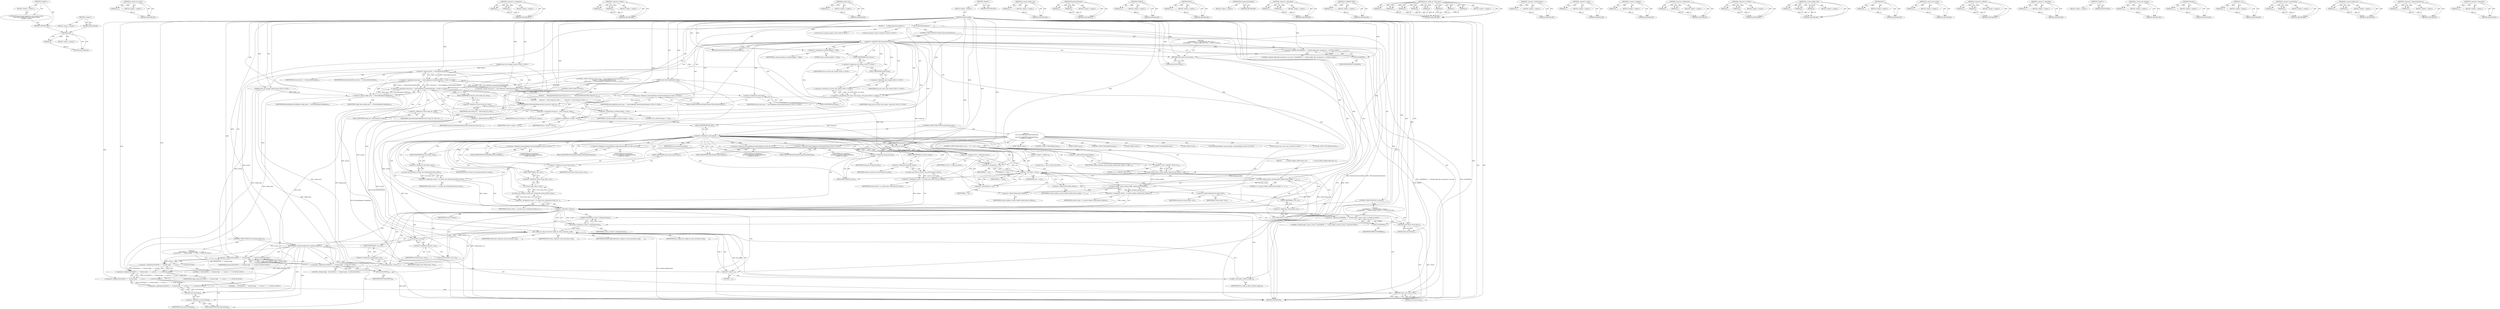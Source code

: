 digraph "&lt;global&gt;" {
vulnerable_330 [label=<(METHOD,size)>];
vulnerable_331 [label=<(PARAM,p1)>];
vulnerable_332 [label=<(BLOCK,&lt;empty&gt;,&lt;empty&gt;)>];
vulnerable_333 [label=<(METHOD_RETURN,ANY)>];
vulnerable_313 [label=<(METHOD,g_variant_new_int32)>];
vulnerable_314 [label=<(PARAM,p1)>];
vulnerable_315 [label=<(BLOCK,&lt;empty&gt;,&lt;empty&gt;)>];
vulnerable_316 [label=<(METHOD_RETURN,ANY)>];
vulnerable_266 [label=<(METHOD,&lt;operator&gt;.assignment)>];
vulnerable_267 [label=<(PARAM,p1)>];
vulnerable_268 [label=<(PARAM,p2)>];
vulnerable_269 [label=<(BLOCK,&lt;empty&gt;,&lt;empty&gt;)>];
vulnerable_270 [label=<(METHOD_RETURN,ANY)>];
vulnerable_291 [label=<(METHOD,&lt;operator&gt;.equals)>];
vulnerable_292 [label=<(PARAM,p1)>];
vulnerable_293 [label=<(PARAM,p2)>];
vulnerable_294 [label=<(BLOCK,&lt;empty&gt;,&lt;empty&gt;)>];
vulnerable_295 [label=<(METHOD_RETURN,ANY)>];
vulnerable_376 [label=<(METHOD,g_object_ref)>];
vulnerable_377 [label=<(PARAM,p1)>];
vulnerable_378 [label=<(BLOCK,&lt;empty&gt;,&lt;empty&gt;)>];
vulnerable_379 [label=<(METHOD_RETURN,ANY)>];
vulnerable_6 [label=<(METHOD,&lt;global&gt;)<SUB>1</SUB>>];
vulnerable_7 [label=<(BLOCK,&lt;empty&gt;,&lt;empty&gt;)<SUB>1</SUB>>];
vulnerable_8 [label=<(METHOD,SetImeConfig)<SUB>1</SUB>>];
vulnerable_9 [label="<(PARAM,const std::string&amp; section)<SUB>1</SUB>>"];
vulnerable_10 [label="<(PARAM,const std::string&amp; config_name)<SUB>2</SUB>>"];
vulnerable_11 [label=<(PARAM,const ImeConfigValue&amp; value)<SUB>3</SUB>>];
vulnerable_12 [label=<(BLOCK,{
     if (!IBusConnectionsAreAlive()) {
      ...,{
     if (!IBusConnectionsAreAlive()) {
      ...)<SUB>3</SUB>>];
vulnerable_13 [label=<(CONTROL_STRUCTURE,IF,if (!IBusConnectionsAreAlive()))<SUB>4</SUB>>];
vulnerable_14 [label=<(&lt;operator&gt;.logicalNot,!IBusConnectionsAreAlive())<SUB>4</SUB>>];
vulnerable_15 [label=<(IBusConnectionsAreAlive,IBusConnectionsAreAlive())<SUB>4</SUB>>];
vulnerable_16 [label="<(BLOCK,{
       LOG(ERROR) &lt;&lt; &quot;SetImeConfig: IBus conn...,{
       LOG(ERROR) &lt;&lt; &quot;SetImeConfig: IBus conn...)<SUB>4</SUB>>"];
vulnerable_17 [label="<(&lt;operator&gt;.shiftLeft,LOG(ERROR) &lt;&lt; &quot;SetImeConfig: IBus connection is...)<SUB>5</SUB>>"];
vulnerable_18 [label=<(LOG,LOG(ERROR))<SUB>5</SUB>>];
vulnerable_19 [label=<(IDENTIFIER,ERROR,LOG(ERROR))<SUB>5</SUB>>];
vulnerable_20 [label="<(LITERAL,&quot;SetImeConfig: IBus connection is not alive&quot;,LOG(ERROR) &lt;&lt; &quot;SetImeConfig: IBus connection is...)<SUB>5</SUB>>"];
vulnerable_21 [label=<(RETURN,return false;,return false;)<SUB>6</SUB>>];
vulnerable_22 [label=<(LITERAL,false,return false;)<SUB>6</SUB>>];
vulnerable_23 [label="<(LOCAL,bool is_preload_engines: bool)<SUB>9</SUB>>"];
vulnerable_24 [label=<(&lt;operator&gt;.assignment,is_preload_engines = false)<SUB>9</SUB>>];
vulnerable_25 [label=<(IDENTIFIER,is_preload_engines,is_preload_engines = false)<SUB>9</SUB>>];
vulnerable_26 [label=<(LITERAL,false,is_preload_engines = false)<SUB>9</SUB>>];
vulnerable_27 [label="<(&lt;operator&gt;.greaterThan,std::vector&lt;std::string&gt; string_list)<SUB>11</SUB>>"];
vulnerable_28 [label="<(&lt;operator&gt;.lessThan,std::vector&lt;std::string)<SUB>11</SUB>>"];
vulnerable_29 [label="<(&lt;operator&gt;.fieldAccess,std::vector)<SUB>11</SUB>>"];
vulnerable_30 [label="<(IDENTIFIER,std,std::vector&lt;std::string)<SUB>11</SUB>>"];
vulnerable_31 [label=<(FIELD_IDENTIFIER,vector,vector)<SUB>11</SUB>>];
vulnerable_32 [label="<(&lt;operator&gt;.fieldAccess,std::string)<SUB>11</SUB>>"];
vulnerable_33 [label="<(IDENTIFIER,std,std::vector&lt;std::string)<SUB>11</SUB>>"];
vulnerable_34 [label=<(FIELD_IDENTIFIER,string,string)<SUB>11</SUB>>];
vulnerable_35 [label="<(IDENTIFIER,string_list,std::vector&lt;std::string&gt; string_list)<SUB>11</SUB>>"];
vulnerable_36 [label="<(CONTROL_STRUCTURE,IF,if ((value.type == ImeConfigValue::kValueTypeStringList) &amp;&amp;
        (section == kGeneralSectionName) &amp;&amp;
        (config_name == kPreloadEnginesConfigName)))<SUB>12</SUB>>"];
vulnerable_37 [label="<(&lt;operator&gt;.logicalAnd,(value.type == ImeConfigValue::kValueTypeString...)<SUB>12</SUB>>"];
vulnerable_38 [label="<(&lt;operator&gt;.logicalAnd,(value.type == ImeConfigValue::kValueTypeString...)<SUB>12</SUB>>"];
vulnerable_39 [label="<(&lt;operator&gt;.equals,value.type == ImeConfigValue::kValueTypeStringList)<SUB>12</SUB>>"];
vulnerable_40 [label=<(&lt;operator&gt;.fieldAccess,value.type)<SUB>12</SUB>>];
vulnerable_41 [label="<(IDENTIFIER,value,value.type == ImeConfigValue::kValueTypeStringList)<SUB>12</SUB>>"];
vulnerable_42 [label=<(FIELD_IDENTIFIER,type,type)<SUB>12</SUB>>];
vulnerable_43 [label="<(&lt;operator&gt;.fieldAccess,ImeConfigValue::kValueTypeStringList)<SUB>12</SUB>>"];
vulnerable_44 [label="<(IDENTIFIER,ImeConfigValue,value.type == ImeConfigValue::kValueTypeStringList)<SUB>12</SUB>>"];
vulnerable_45 [label=<(FIELD_IDENTIFIER,kValueTypeStringList,kValueTypeStringList)<SUB>12</SUB>>];
vulnerable_46 [label=<(&lt;operator&gt;.equals,section == kGeneralSectionName)<SUB>13</SUB>>];
vulnerable_47 [label=<(IDENTIFIER,section,section == kGeneralSectionName)<SUB>13</SUB>>];
vulnerable_48 [label=<(IDENTIFIER,kGeneralSectionName,section == kGeneralSectionName)<SUB>13</SUB>>];
vulnerable_49 [label=<(&lt;operator&gt;.equals,config_name == kPreloadEnginesConfigName)<SUB>14</SUB>>];
vulnerable_50 [label=<(IDENTIFIER,config_name,config_name == kPreloadEnginesConfigName)<SUB>14</SUB>>];
vulnerable_51 [label=<(IDENTIFIER,kPreloadEnginesConfigName,config_name == kPreloadEnginesConfigName)<SUB>14</SUB>>];
vulnerable_52 [label=<(BLOCK,{
      FilterInputMethods(value.string_list_va...,{
      FilterInputMethods(value.string_list_va...)<SUB>14</SUB>>];
vulnerable_53 [label=<(FilterInputMethods,FilterInputMethods(value.string_list_value, &amp;st...)<SUB>15</SUB>>];
vulnerable_54 [label=<(&lt;operator&gt;.fieldAccess,value.string_list_value)<SUB>15</SUB>>];
vulnerable_55 [label=<(IDENTIFIER,value,FilterInputMethods(value.string_list_value, &amp;st...)<SUB>15</SUB>>];
vulnerable_56 [label=<(FIELD_IDENTIFIER,string_list_value,string_list_value)<SUB>15</SUB>>];
vulnerable_57 [label=<(&lt;operator&gt;.addressOf,&amp;string_list)<SUB>15</SUB>>];
vulnerable_58 [label=<(IDENTIFIER,string_list,FilterInputMethods(value.string_list_value, &amp;st...)<SUB>15</SUB>>];
vulnerable_59 [label=<(&lt;operator&gt;.assignment,is_preload_engines = true)<SUB>16</SUB>>];
vulnerable_60 [label=<(IDENTIFIER,is_preload_engines,is_preload_engines = true)<SUB>16</SUB>>];
vulnerable_61 [label=<(LITERAL,true,is_preload_engines = true)<SUB>16</SUB>>];
vulnerable_62 [label=<(CONTROL_STRUCTURE,ELSE,else)<SUB>17</SUB>>];
vulnerable_63 [label=<(BLOCK,{
      string_list = value.string_list_value;
...,{
      string_list = value.string_list_value;
...)<SUB>17</SUB>>];
vulnerable_64 [label=<(&lt;operator&gt;.assignment,string_list = value.string_list_value)<SUB>18</SUB>>];
vulnerable_65 [label=<(IDENTIFIER,string_list,string_list = value.string_list_value)<SUB>18</SUB>>];
vulnerable_66 [label=<(&lt;operator&gt;.fieldAccess,value.string_list_value)<SUB>18</SUB>>];
vulnerable_67 [label=<(IDENTIFIER,value,string_list = value.string_list_value)<SUB>18</SUB>>];
vulnerable_68 [label=<(FIELD_IDENTIFIER,string_list_value,string_list_value)<SUB>18</SUB>>];
vulnerable_69 [label="<(LOCAL,GVariant* variant: GVariant*)<SUB>21</SUB>>"];
vulnerable_70 [label=<(&lt;operator&gt;.assignment,* variant = NULL)<SUB>21</SUB>>];
vulnerable_71 [label=<(IDENTIFIER,variant,* variant = NULL)<SUB>21</SUB>>];
vulnerable_72 [label=<(IDENTIFIER,NULL,* variant = NULL)<SUB>21</SUB>>];
vulnerable_73 [label=<(CONTROL_STRUCTURE,SWITCH,switch(value.type))<SUB>22</SUB>>];
vulnerable_74 [label=<(&lt;operator&gt;.fieldAccess,value.type)<SUB>22</SUB>>];
vulnerable_75 [label=<(IDENTIFIER,value,switch(value.type))<SUB>22</SUB>>];
vulnerable_76 [label=<(FIELD_IDENTIFIER,type,type)<SUB>22</SUB>>];
vulnerable_77 [label="<(BLOCK,{
      case ImeConfigValue::kValueTypeString:
...,{
      case ImeConfigValue::kValueTypeString:
...)<SUB>22</SUB>>"];
vulnerable_78 [label=<(JUMP_TARGET,case)<SUB>23</SUB>>];
vulnerable_79 [label="<(&lt;operator&gt;.fieldAccess,ImeConfigValue::kValueTypeString)<SUB>23</SUB>>"];
vulnerable_80 [label="<(IDENTIFIER,ImeConfigValue,{
      case ImeConfigValue::kValueTypeString:
...)<SUB>23</SUB>>"];
vulnerable_81 [label=<(FIELD_IDENTIFIER,kValueTypeString,kValueTypeString)<SUB>23</SUB>>];
vulnerable_82 [label=<(&lt;operator&gt;.assignment,variant = g_variant_new_string(value.string_val...)<SUB>24</SUB>>];
vulnerable_83 [label=<(IDENTIFIER,variant,variant = g_variant_new_string(value.string_val...)<SUB>24</SUB>>];
vulnerable_84 [label=<(g_variant_new_string,g_variant_new_string(value.string_value.c_str()))<SUB>24</SUB>>];
vulnerable_85 [label=<(c_str,value.string_value.c_str())<SUB>24</SUB>>];
vulnerable_86 [label=<(&lt;operator&gt;.fieldAccess,value.string_value.c_str)<SUB>24</SUB>>];
vulnerable_87 [label=<(&lt;operator&gt;.fieldAccess,value.string_value)<SUB>24</SUB>>];
vulnerable_88 [label=<(IDENTIFIER,value,value.string_value.c_str())<SUB>24</SUB>>];
vulnerable_89 [label=<(FIELD_IDENTIFIER,string_value,string_value)<SUB>24</SUB>>];
vulnerable_90 [label=<(FIELD_IDENTIFIER,c_str,c_str)<SUB>24</SUB>>];
vulnerable_91 [label=<(CONTROL_STRUCTURE,BREAK,break;)<SUB>25</SUB>>];
vulnerable_92 [label=<(JUMP_TARGET,case)<SUB>26</SUB>>];
vulnerable_93 [label="<(&lt;operator&gt;.fieldAccess,ImeConfigValue::kValueTypeInt)<SUB>26</SUB>>"];
vulnerable_94 [label="<(IDENTIFIER,ImeConfigValue,{
      case ImeConfigValue::kValueTypeString:
...)<SUB>26</SUB>>"];
vulnerable_95 [label=<(FIELD_IDENTIFIER,kValueTypeInt,kValueTypeInt)<SUB>26</SUB>>];
vulnerable_96 [label=<(&lt;operator&gt;.assignment,variant = g_variant_new_int32(value.int_value))<SUB>27</SUB>>];
vulnerable_97 [label=<(IDENTIFIER,variant,variant = g_variant_new_int32(value.int_value))<SUB>27</SUB>>];
vulnerable_98 [label=<(g_variant_new_int32,g_variant_new_int32(value.int_value))<SUB>27</SUB>>];
vulnerable_99 [label=<(&lt;operator&gt;.fieldAccess,value.int_value)<SUB>27</SUB>>];
vulnerable_100 [label=<(IDENTIFIER,value,g_variant_new_int32(value.int_value))<SUB>27</SUB>>];
vulnerable_101 [label=<(FIELD_IDENTIFIER,int_value,int_value)<SUB>27</SUB>>];
vulnerable_102 [label=<(CONTROL_STRUCTURE,BREAK,break;)<SUB>28</SUB>>];
vulnerable_103 [label=<(JUMP_TARGET,case)<SUB>29</SUB>>];
vulnerable_104 [label="<(&lt;operator&gt;.fieldAccess,ImeConfigValue::kValueTypeBool)<SUB>29</SUB>>"];
vulnerable_105 [label="<(IDENTIFIER,ImeConfigValue,{
      case ImeConfigValue::kValueTypeString:
...)<SUB>29</SUB>>"];
vulnerable_106 [label=<(FIELD_IDENTIFIER,kValueTypeBool,kValueTypeBool)<SUB>29</SUB>>];
vulnerable_107 [label=<(&lt;operator&gt;.assignment,variant = g_variant_new_boolean(value.bool_value))<SUB>30</SUB>>];
vulnerable_108 [label=<(IDENTIFIER,variant,variant = g_variant_new_boolean(value.bool_value))<SUB>30</SUB>>];
vulnerable_109 [label=<(g_variant_new_boolean,g_variant_new_boolean(value.bool_value))<SUB>30</SUB>>];
vulnerable_110 [label=<(&lt;operator&gt;.fieldAccess,value.bool_value)<SUB>30</SUB>>];
vulnerable_111 [label=<(IDENTIFIER,value,g_variant_new_boolean(value.bool_value))<SUB>30</SUB>>];
vulnerable_112 [label=<(FIELD_IDENTIFIER,bool_value,bool_value)<SUB>30</SUB>>];
vulnerable_113 [label=<(CONTROL_STRUCTURE,BREAK,break;)<SUB>31</SUB>>];
vulnerable_114 [label=<(JUMP_TARGET,case)<SUB>32</SUB>>];
vulnerable_115 [label="<(&lt;operator&gt;.fieldAccess,ImeConfigValue::kValueTypeStringList)<SUB>32</SUB>>"];
vulnerable_116 [label="<(IDENTIFIER,ImeConfigValue,{
      case ImeConfigValue::kValueTypeString:
...)<SUB>32</SUB>>"];
vulnerable_117 [label=<(FIELD_IDENTIFIER,kValueTypeStringList,kValueTypeStringList)<SUB>32</SUB>>];
vulnerable_118 [label="<(LOCAL,GVariantBuilder variant_builder: GVariantBuilder)<SUB>33</SUB>>"];
vulnerable_119 [label=<(g_variant_builder_init,g_variant_builder_init(&amp;variant_builder, G_VARI...)<SUB>34</SUB>>];
vulnerable_120 [label=<(&lt;operator&gt;.addressOf,&amp;variant_builder)<SUB>34</SUB>>];
vulnerable_121 [label=<(IDENTIFIER,variant_builder,g_variant_builder_init(&amp;variant_builder, G_VARI...)<SUB>34</SUB>>];
vulnerable_122 [label=<(G_VARIANT_TYPE,G_VARIANT_TYPE(&quot;as&quot;))<SUB>34</SUB>>];
vulnerable_123 [label=<(LITERAL,&quot;as&quot;,G_VARIANT_TYPE(&quot;as&quot;))<SUB>34</SUB>>];
vulnerable_124 [label="<(LOCAL,const size_t size: size_t)<SUB>35</SUB>>"];
vulnerable_125 [label=<(&lt;operator&gt;.assignment,size = string_list.size())<SUB>35</SUB>>];
vulnerable_126 [label=<(IDENTIFIER,size,size = string_list.size())<SUB>35</SUB>>];
vulnerable_127 [label=<(size,string_list.size())<SUB>35</SUB>>];
vulnerable_128 [label=<(&lt;operator&gt;.fieldAccess,string_list.size)<SUB>35</SUB>>];
vulnerable_129 [label=<(IDENTIFIER,string_list,string_list.size())<SUB>35</SUB>>];
vulnerable_130 [label=<(FIELD_IDENTIFIER,size,size)<SUB>35</SUB>>];
vulnerable_131 [label=<(CONTROL_STRUCTURE,FOR,for (size_t i = 0;i &lt; size;++i))<SUB>36</SUB>>];
vulnerable_132 [label=<(BLOCK,&lt;empty&gt;,&lt;empty&gt;)<SUB>36</SUB>>];
vulnerable_133 [label="<(LOCAL,size_t i: size_t)<SUB>36</SUB>>"];
vulnerable_134 [label=<(&lt;operator&gt;.assignment,i = 0)<SUB>36</SUB>>];
vulnerable_135 [label=<(IDENTIFIER,i,i = 0)<SUB>36</SUB>>];
vulnerable_136 [label=<(LITERAL,0,i = 0)<SUB>36</SUB>>];
vulnerable_137 [label=<(&lt;operator&gt;.lessThan,i &lt; size)<SUB>36</SUB>>];
vulnerable_138 [label=<(IDENTIFIER,i,i &lt; size)<SUB>36</SUB>>];
vulnerable_139 [label=<(IDENTIFIER,size,i &lt; size)<SUB>36</SUB>>];
vulnerable_140 [label=<(&lt;operator&gt;.preIncrement,++i)<SUB>36</SUB>>];
vulnerable_141 [label=<(IDENTIFIER,i,++i)<SUB>36</SUB>>];
vulnerable_142 [label=<(BLOCK,{
          g_variant_builder_add(&amp;variant_buil...,{
          g_variant_builder_add(&amp;variant_buil...)<SUB>36</SUB>>];
vulnerable_143 [label=<(g_variant_builder_add,g_variant_builder_add(&amp;variant_builder, &quot;s&quot;, st...)<SUB>37</SUB>>];
vulnerable_144 [label=<(&lt;operator&gt;.addressOf,&amp;variant_builder)<SUB>37</SUB>>];
vulnerable_145 [label=<(IDENTIFIER,variant_builder,g_variant_builder_add(&amp;variant_builder, &quot;s&quot;, st...)<SUB>37</SUB>>];
vulnerable_146 [label=<(LITERAL,&quot;s&quot;,g_variant_builder_add(&amp;variant_builder, &quot;s&quot;, st...)<SUB>37</SUB>>];
vulnerable_147 [label=<(c_str,string_list[i].c_str())<SUB>37</SUB>>];
vulnerable_148 [label=<(&lt;operator&gt;.fieldAccess,string_list[i].c_str)<SUB>37</SUB>>];
vulnerable_149 [label=<(&lt;operator&gt;.indirectIndexAccess,string_list[i])<SUB>37</SUB>>];
vulnerable_150 [label=<(IDENTIFIER,string_list,string_list[i].c_str())<SUB>37</SUB>>];
vulnerable_151 [label=<(IDENTIFIER,i,string_list[i].c_str())<SUB>37</SUB>>];
vulnerable_152 [label=<(FIELD_IDENTIFIER,c_str,c_str)<SUB>37</SUB>>];
vulnerable_153 [label=<(&lt;operator&gt;.assignment,variant = g_variant_builder_end(&amp;variant_builder))<SUB>39</SUB>>];
vulnerable_154 [label=<(IDENTIFIER,variant,variant = g_variant_builder_end(&amp;variant_builder))<SUB>39</SUB>>];
vulnerable_155 [label=<(g_variant_builder_end,g_variant_builder_end(&amp;variant_builder))<SUB>39</SUB>>];
vulnerable_156 [label=<(&lt;operator&gt;.addressOf,&amp;variant_builder)<SUB>39</SUB>>];
vulnerable_157 [label=<(IDENTIFIER,variant_builder,g_variant_builder_end(&amp;variant_builder))<SUB>39</SUB>>];
vulnerable_158 [label=<(CONTROL_STRUCTURE,BREAK,break;)<SUB>40</SUB>>];
vulnerable_159 [label=<(CONTROL_STRUCTURE,IF,if (!variant))<SUB>43</SUB>>];
vulnerable_160 [label=<(&lt;operator&gt;.logicalNot,!variant)<SUB>43</SUB>>];
vulnerable_161 [label=<(IDENTIFIER,variant,!variant)<SUB>43</SUB>>];
vulnerable_162 [label="<(BLOCK,{
      LOG(ERROR) &lt;&lt; &quot;SetImeConfig: variant is...,{
      LOG(ERROR) &lt;&lt; &quot;SetImeConfig: variant is...)<SUB>43</SUB>>"];
vulnerable_163 [label="<(&lt;operator&gt;.shiftLeft,LOG(ERROR) &lt;&lt; &quot;SetImeConfig: variant is NULL&quot;)<SUB>44</SUB>>"];
vulnerable_164 [label=<(LOG,LOG(ERROR))<SUB>44</SUB>>];
vulnerable_165 [label=<(IDENTIFIER,ERROR,LOG(ERROR))<SUB>44</SUB>>];
vulnerable_166 [label="<(LITERAL,&quot;SetImeConfig: variant is NULL&quot;,LOG(ERROR) &lt;&lt; &quot;SetImeConfig: variant is NULL&quot;)<SUB>44</SUB>>"];
vulnerable_167 [label=<(RETURN,return false;,return false;)<SUB>45</SUB>>];
vulnerable_168 [label=<(LITERAL,false,return false;)<SUB>45</SUB>>];
vulnerable_169 [label=<(DCHECK,DCHECK(g_variant_is_floating(variant)))<SUB>47</SUB>>];
vulnerable_170 [label=<(g_variant_is_floating,g_variant_is_floating(variant))<SUB>47</SUB>>];
vulnerable_171 [label=<(IDENTIFIER,variant,g_variant_is_floating(variant))<SUB>47</SUB>>];
vulnerable_172 [label=<(ibus_config_set_value_async,ibus_config_set_value_async(ibus_config_,
     ...)<SUB>49</SUB>>];
vulnerable_173 [label=<(IDENTIFIER,ibus_config_,ibus_config_set_value_async(ibus_config_,
     ...)<SUB>49</SUB>>];
vulnerable_174 [label=<(c_str,section.c_str())<SUB>50</SUB>>];
vulnerable_175 [label=<(&lt;operator&gt;.fieldAccess,section.c_str)<SUB>50</SUB>>];
vulnerable_176 [label=<(IDENTIFIER,section,section.c_str())<SUB>50</SUB>>];
vulnerable_177 [label=<(FIELD_IDENTIFIER,c_str,c_str)<SUB>50</SUB>>];
vulnerable_178 [label=<(c_str,config_name.c_str())<SUB>51</SUB>>];
vulnerable_179 [label=<(&lt;operator&gt;.fieldAccess,config_name.c_str)<SUB>51</SUB>>];
vulnerable_180 [label=<(IDENTIFIER,config_name,config_name.c_str())<SUB>51</SUB>>];
vulnerable_181 [label=<(FIELD_IDENTIFIER,c_str,c_str)<SUB>51</SUB>>];
vulnerable_182 [label=<(IDENTIFIER,variant,ibus_config_set_value_async(ibus_config_,
     ...)<SUB>52</SUB>>];
vulnerable_183 [label=<(&lt;operator&gt;.minus,-1)<SUB>53</SUB>>];
vulnerable_184 [label=<(LITERAL,1,-1)<SUB>53</SUB>>];
vulnerable_185 [label=<(IDENTIFIER,NULL,ibus_config_set_value_async(ibus_config_,
     ...)<SUB>54</SUB>>];
vulnerable_186 [label=<(IDENTIFIER,SetImeConfigCallback,ibus_config_set_value_async(ibus_config_,
     ...)<SUB>55</SUB>>];
vulnerable_187 [label=<(g_object_ref,g_object_ref(ibus_config_))<SUB>56</SUB>>];
vulnerable_188 [label=<(IDENTIFIER,ibus_config_,g_object_ref(ibus_config_))<SUB>56</SUB>>];
vulnerable_189 [label=<(CONTROL_STRUCTURE,IF,if (is_preload_engines))<SUB>59</SUB>>];
vulnerable_190 [label=<(IDENTIFIER,is_preload_engines,if (is_preload_engines))<SUB>59</SUB>>];
vulnerable_191 [label="<(BLOCK,{
      DLOG(INFO) &lt;&lt; &quot;SetImeConfig: &quot; &lt;&lt; secti...,{
      DLOG(INFO) &lt;&lt; &quot;SetImeConfig: &quot; &lt;&lt; secti...)<SUB>59</SUB>>"];
vulnerable_192 [label="<(&lt;operator&gt;.shiftLeft,DLOG(INFO) &lt;&lt; &quot;SetImeConfig: &quot; &lt;&lt; section &lt;&lt; &quot;/...)<SUB>60</SUB>>"];
vulnerable_193 [label="<(&lt;operator&gt;.shiftLeft,DLOG(INFO) &lt;&lt; &quot;SetImeConfig: &quot; &lt;&lt; section &lt;&lt; &quot;/...)<SUB>60</SUB>>"];
vulnerable_194 [label="<(&lt;operator&gt;.shiftLeft,DLOG(INFO) &lt;&lt; &quot;SetImeConfig: &quot; &lt;&lt; section &lt;&lt; &quot;/...)<SUB>60</SUB>>"];
vulnerable_195 [label="<(&lt;operator&gt;.shiftLeft,DLOG(INFO) &lt;&lt; &quot;SetImeConfig: &quot; &lt;&lt; section &lt;&lt; &quot;/&quot;)<SUB>60</SUB>>"];
vulnerable_196 [label="<(&lt;operator&gt;.shiftLeft,DLOG(INFO) &lt;&lt; &quot;SetImeConfig: &quot; &lt;&lt; section)<SUB>60</SUB>>"];
vulnerable_197 [label="<(&lt;operator&gt;.shiftLeft,DLOG(INFO) &lt;&lt; &quot;SetImeConfig: &quot;)<SUB>60</SUB>>"];
vulnerable_198 [label=<(DLOG,DLOG(INFO))<SUB>60</SUB>>];
vulnerable_199 [label=<(IDENTIFIER,INFO,DLOG(INFO))<SUB>60</SUB>>];
vulnerable_200 [label="<(LITERAL,&quot;SetImeConfig: &quot;,DLOG(INFO) &lt;&lt; &quot;SetImeConfig: &quot;)<SUB>60</SUB>>"];
vulnerable_201 [label="<(IDENTIFIER,section,DLOG(INFO) &lt;&lt; &quot;SetImeConfig: &quot; &lt;&lt; section)<SUB>60</SUB>>"];
vulnerable_202 [label="<(LITERAL,&quot;/&quot;,DLOG(INFO) &lt;&lt; &quot;SetImeConfig: &quot; &lt;&lt; section &lt;&lt; &quot;/&quot;)<SUB>60</SUB>>"];
vulnerable_203 [label="<(IDENTIFIER,config_name,DLOG(INFO) &lt;&lt; &quot;SetImeConfig: &quot; &lt;&lt; section &lt;&lt; &quot;/...)<SUB>60</SUB>>"];
vulnerable_204 [label="<(LITERAL,&quot;: &quot;,DLOG(INFO) &lt;&lt; &quot;SetImeConfig: &quot; &lt;&lt; section &lt;&lt; &quot;/...)<SUB>61</SUB>>"];
vulnerable_205 [label=<(ToString,value.ToString())<SUB>61</SUB>>];
vulnerable_206 [label=<(&lt;operator&gt;.fieldAccess,value.ToString)<SUB>61</SUB>>];
vulnerable_207 [label=<(IDENTIFIER,value,value.ToString())<SUB>61</SUB>>];
vulnerable_208 [label=<(FIELD_IDENTIFIER,ToString,ToString)<SUB>61</SUB>>];
vulnerable_209 [label=<(RETURN,return true;,return true;)<SUB>63</SUB>>];
vulnerable_210 [label=<(LITERAL,true,return true;)<SUB>63</SUB>>];
vulnerable_211 [label=<(METHOD_RETURN,bool)<SUB>1</SUB>>];
vulnerable_213 [label=<(METHOD_RETURN,ANY)<SUB>1</SUB>>];
vulnerable_349 [label=<(METHOD,g_variant_builder_end)>];
vulnerable_350 [label=<(PARAM,p1)>];
vulnerable_351 [label=<(BLOCK,&lt;empty&gt;,&lt;empty&gt;)>];
vulnerable_352 [label=<(METHOD_RETURN,ANY)>];
vulnerable_296 [label=<(METHOD,FilterInputMethods)>];
vulnerable_297 [label=<(PARAM,p1)>];
vulnerable_298 [label=<(PARAM,p2)>];
vulnerable_299 [label=<(BLOCK,&lt;empty&gt;,&lt;empty&gt;)>];
vulnerable_300 [label=<(METHOD_RETURN,ANY)>];
vulnerable_353 [label=<(METHOD,DCHECK)>];
vulnerable_354 [label=<(PARAM,p1)>];
vulnerable_355 [label=<(BLOCK,&lt;empty&gt;,&lt;empty&gt;)>];
vulnerable_356 [label=<(METHOD_RETURN,ANY)>];
vulnerable_380 [label=<(METHOD,DLOG)>];
vulnerable_381 [label=<(PARAM,p1)>];
vulnerable_382 [label=<(BLOCK,&lt;empty&gt;,&lt;empty&gt;)>];
vulnerable_383 [label=<(METHOD_RETURN,ANY)>];
vulnerable_254 [label=<(METHOD,IBusConnectionsAreAlive)>];
vulnerable_255 [label=<(BLOCK,&lt;empty&gt;,&lt;empty&gt;)>];
vulnerable_256 [label=<(METHOD_RETURN,ANY)>];
vulnerable_286 [label=<(METHOD,&lt;operator&gt;.logicalAnd)>];
vulnerable_287 [label=<(PARAM,p1)>];
vulnerable_288 [label=<(PARAM,p2)>];
vulnerable_289 [label=<(BLOCK,&lt;empty&gt;,&lt;empty&gt;)>];
vulnerable_290 [label=<(METHOD_RETURN,ANY)>];
vulnerable_326 [label=<(METHOD,G_VARIANT_TYPE)>];
vulnerable_327 [label=<(PARAM,p1)>];
vulnerable_328 [label=<(BLOCK,&lt;empty&gt;,&lt;empty&gt;)>];
vulnerable_329 [label=<(METHOD_RETURN,ANY)>];
vulnerable_361 [label=<(METHOD,ibus_config_set_value_async)>];
vulnerable_362 [label=<(PARAM,p1)>];
vulnerable_363 [label=<(PARAM,p2)>];
vulnerable_364 [label=<(PARAM,p3)>];
vulnerable_365 [label=<(PARAM,p4)>];
vulnerable_366 [label=<(PARAM,p5)>];
vulnerable_367 [label=<(PARAM,p6)>];
vulnerable_368 [label=<(PARAM,p7)>];
vulnerable_369 [label=<(PARAM,p8)>];
vulnerable_370 [label=<(BLOCK,&lt;empty&gt;,&lt;empty&gt;)>];
vulnerable_371 [label=<(METHOD_RETURN,ANY)>];
vulnerable_334 [label=<(METHOD,&lt;operator&gt;.preIncrement)>];
vulnerable_335 [label=<(PARAM,p1)>];
vulnerable_336 [label=<(BLOCK,&lt;empty&gt;,&lt;empty&gt;)>];
vulnerable_337 [label=<(METHOD_RETURN,ANY)>];
vulnerable_372 [label=<(METHOD,&lt;operator&gt;.minus)>];
vulnerable_373 [label=<(PARAM,p1)>];
vulnerable_374 [label=<(BLOCK,&lt;empty&gt;,&lt;empty&gt;)>];
vulnerable_375 [label=<(METHOD_RETURN,ANY)>];
vulnerable_357 [label=<(METHOD,g_variant_is_floating)>];
vulnerable_358 [label=<(PARAM,p1)>];
vulnerable_359 [label=<(BLOCK,&lt;empty&gt;,&lt;empty&gt;)>];
vulnerable_360 [label=<(METHOD_RETURN,ANY)>];
vulnerable_281 [label=<(METHOD,&lt;operator&gt;.fieldAccess)>];
vulnerable_282 [label=<(PARAM,p1)>];
vulnerable_283 [label=<(PARAM,p2)>];
vulnerable_284 [label=<(BLOCK,&lt;empty&gt;,&lt;empty&gt;)>];
vulnerable_285 [label=<(METHOD_RETURN,ANY)>];
vulnerable_276 [label=<(METHOD,&lt;operator&gt;.lessThan)>];
vulnerable_277 [label=<(PARAM,p1)>];
vulnerable_278 [label=<(PARAM,p2)>];
vulnerable_279 [label=<(BLOCK,&lt;empty&gt;,&lt;empty&gt;)>];
vulnerable_280 [label=<(METHOD_RETURN,ANY)>];
vulnerable_338 [label=<(METHOD,g_variant_builder_add)>];
vulnerable_339 [label=<(PARAM,p1)>];
vulnerable_340 [label=<(PARAM,p2)>];
vulnerable_341 [label=<(PARAM,p3)>];
vulnerable_342 [label=<(BLOCK,&lt;empty&gt;,&lt;empty&gt;)>];
vulnerable_343 [label=<(METHOD_RETURN,ANY)>];
vulnerable_262 [label=<(METHOD,LOG)>];
vulnerable_263 [label=<(PARAM,p1)>];
vulnerable_264 [label=<(BLOCK,&lt;empty&gt;,&lt;empty&gt;)>];
vulnerable_265 [label=<(METHOD_RETURN,ANY)>];
vulnerable_305 [label=<(METHOD,g_variant_new_string)>];
vulnerable_306 [label=<(PARAM,p1)>];
vulnerable_307 [label=<(BLOCK,&lt;empty&gt;,&lt;empty&gt;)>];
vulnerable_308 [label=<(METHOD_RETURN,ANY)>];
vulnerable_257 [label=<(METHOD,&lt;operator&gt;.shiftLeft)>];
vulnerable_258 [label=<(PARAM,p1)>];
vulnerable_259 [label=<(PARAM,p2)>];
vulnerable_260 [label=<(BLOCK,&lt;empty&gt;,&lt;empty&gt;)>];
vulnerable_261 [label=<(METHOD_RETURN,ANY)>];
vulnerable_250 [label=<(METHOD,&lt;operator&gt;.logicalNot)>];
vulnerable_251 [label=<(PARAM,p1)>];
vulnerable_252 [label=<(BLOCK,&lt;empty&gt;,&lt;empty&gt;)>];
vulnerable_253 [label=<(METHOD_RETURN,ANY)>];
vulnerable_244 [label=<(METHOD,&lt;global&gt;)<SUB>1</SUB>>];
vulnerable_245 [label=<(BLOCK,&lt;empty&gt;,&lt;empty&gt;)>];
vulnerable_246 [label=<(METHOD_RETURN,ANY)>];
vulnerable_317 [label=<(METHOD,g_variant_new_boolean)>];
vulnerable_318 [label=<(PARAM,p1)>];
vulnerable_319 [label=<(BLOCK,&lt;empty&gt;,&lt;empty&gt;)>];
vulnerable_320 [label=<(METHOD_RETURN,ANY)>];
vulnerable_384 [label=<(METHOD,ToString)>];
vulnerable_385 [label=<(PARAM,p1)>];
vulnerable_386 [label=<(BLOCK,&lt;empty&gt;,&lt;empty&gt;)>];
vulnerable_387 [label=<(METHOD_RETURN,ANY)>];
vulnerable_309 [label=<(METHOD,c_str)>];
vulnerable_310 [label=<(PARAM,p1)>];
vulnerable_311 [label=<(BLOCK,&lt;empty&gt;,&lt;empty&gt;)>];
vulnerable_312 [label=<(METHOD_RETURN,ANY)>];
vulnerable_271 [label=<(METHOD,&lt;operator&gt;.greaterThan)>];
vulnerable_272 [label=<(PARAM,p1)>];
vulnerable_273 [label=<(PARAM,p2)>];
vulnerable_274 [label=<(BLOCK,&lt;empty&gt;,&lt;empty&gt;)>];
vulnerable_275 [label=<(METHOD_RETURN,ANY)>];
vulnerable_321 [label=<(METHOD,g_variant_builder_init)>];
vulnerable_322 [label=<(PARAM,p1)>];
vulnerable_323 [label=<(PARAM,p2)>];
vulnerable_324 [label=<(BLOCK,&lt;empty&gt;,&lt;empty&gt;)>];
vulnerable_325 [label=<(METHOD_RETURN,ANY)>];
vulnerable_344 [label=<(METHOD,&lt;operator&gt;.indirectIndexAccess)>];
vulnerable_345 [label=<(PARAM,p1)>];
vulnerable_346 [label=<(PARAM,p2)>];
vulnerable_347 [label=<(BLOCK,&lt;empty&gt;,&lt;empty&gt;)>];
vulnerable_348 [label=<(METHOD_RETURN,ANY)>];
vulnerable_301 [label=<(METHOD,&lt;operator&gt;.addressOf)>];
vulnerable_302 [label=<(PARAM,p1)>];
vulnerable_303 [label=<(BLOCK,&lt;empty&gt;,&lt;empty&gt;)>];
vulnerable_304 [label=<(METHOD_RETURN,ANY)>];
fixed_6 [label=<(METHOD,&lt;global&gt;)<SUB>1</SUB>>];
fixed_7 [label=<(BLOCK,&lt;empty&gt;,&lt;empty&gt;)<SUB>1</SUB>>];
fixed_8 [label="<(UNKNOWN,bool SetImeConfig(const std::string&amp; section,
 ...,bool SetImeConfig(const std::string&amp; section,
 ...)<SUB>1</SUB>>"];
fixed_9 [label=<(METHOD_RETURN,ANY)<SUB>1</SUB>>];
fixed_14 [label=<(METHOD,&lt;global&gt;)<SUB>1</SUB>>];
fixed_15 [label=<(BLOCK,&lt;empty&gt;,&lt;empty&gt;)>];
fixed_16 [label=<(METHOD_RETURN,ANY)>];
vulnerable_330 -> vulnerable_331  [key=0, label="AST: "];
vulnerable_330 -> vulnerable_331  [key=1, label="DDG: "];
vulnerable_330 -> vulnerable_332  [key=0, label="AST: "];
vulnerable_330 -> vulnerable_333  [key=0, label="AST: "];
vulnerable_330 -> vulnerable_333  [key=1, label="CFG: "];
vulnerable_331 -> vulnerable_333  [key=0, label="DDG: p1"];
vulnerable_313 -> vulnerable_314  [key=0, label="AST: "];
vulnerable_313 -> vulnerable_314  [key=1, label="DDG: "];
vulnerable_313 -> vulnerable_315  [key=0, label="AST: "];
vulnerable_313 -> vulnerable_316  [key=0, label="AST: "];
vulnerable_313 -> vulnerable_316  [key=1, label="CFG: "];
vulnerable_314 -> vulnerable_316  [key=0, label="DDG: p1"];
vulnerable_266 -> vulnerable_267  [key=0, label="AST: "];
vulnerable_266 -> vulnerable_267  [key=1, label="DDG: "];
vulnerable_266 -> vulnerable_269  [key=0, label="AST: "];
vulnerable_266 -> vulnerable_268  [key=0, label="AST: "];
vulnerable_266 -> vulnerable_268  [key=1, label="DDG: "];
vulnerable_266 -> vulnerable_270  [key=0, label="AST: "];
vulnerable_266 -> vulnerable_270  [key=1, label="CFG: "];
vulnerable_267 -> vulnerable_270  [key=0, label="DDG: p1"];
vulnerable_268 -> vulnerable_270  [key=0, label="DDG: p2"];
vulnerable_291 -> vulnerable_292  [key=0, label="AST: "];
vulnerable_291 -> vulnerable_292  [key=1, label="DDG: "];
vulnerable_291 -> vulnerable_294  [key=0, label="AST: "];
vulnerable_291 -> vulnerable_293  [key=0, label="AST: "];
vulnerable_291 -> vulnerable_293  [key=1, label="DDG: "];
vulnerable_291 -> vulnerable_295  [key=0, label="AST: "];
vulnerable_291 -> vulnerable_295  [key=1, label="CFG: "];
vulnerable_292 -> vulnerable_295  [key=0, label="DDG: p1"];
vulnerable_293 -> vulnerable_295  [key=0, label="DDG: p2"];
vulnerable_376 -> vulnerable_377  [key=0, label="AST: "];
vulnerable_376 -> vulnerable_377  [key=1, label="DDG: "];
vulnerable_376 -> vulnerable_378  [key=0, label="AST: "];
vulnerable_376 -> vulnerable_379  [key=0, label="AST: "];
vulnerable_376 -> vulnerable_379  [key=1, label="CFG: "];
vulnerable_377 -> vulnerable_379  [key=0, label="DDG: p1"];
vulnerable_6 -> vulnerable_7  [key=0, label="AST: "];
vulnerable_6 -> vulnerable_213  [key=0, label="AST: "];
vulnerable_6 -> vulnerable_213  [key=1, label="CFG: "];
vulnerable_7 -> vulnerable_8  [key=0, label="AST: "];
vulnerable_8 -> vulnerable_9  [key=0, label="AST: "];
vulnerable_8 -> vulnerable_9  [key=1, label="DDG: "];
vulnerable_8 -> vulnerable_10  [key=0, label="AST: "];
vulnerable_8 -> vulnerable_10  [key=1, label="DDG: "];
vulnerable_8 -> vulnerable_11  [key=0, label="AST: "];
vulnerable_8 -> vulnerable_11  [key=1, label="DDG: "];
vulnerable_8 -> vulnerable_12  [key=0, label="AST: "];
vulnerable_8 -> vulnerable_211  [key=0, label="AST: "];
vulnerable_8 -> vulnerable_15  [key=0, label="CFG: "];
vulnerable_8 -> vulnerable_24  [key=0, label="DDG: "];
vulnerable_8 -> vulnerable_70  [key=0, label="DDG: "];
vulnerable_8 -> vulnerable_209  [key=0, label="DDG: "];
vulnerable_8 -> vulnerable_27  [key=0, label="DDG: "];
vulnerable_8 -> vulnerable_172  [key=0, label="DDG: "];
vulnerable_8 -> vulnerable_190  [key=0, label="DDG: "];
vulnerable_8 -> vulnerable_210  [key=0, label="DDG: "];
vulnerable_8 -> vulnerable_14  [key=0, label="DDG: "];
vulnerable_8 -> vulnerable_21  [key=0, label="DDG: "];
vulnerable_8 -> vulnerable_59  [key=0, label="DDG: "];
vulnerable_8 -> vulnerable_160  [key=0, label="DDG: "];
vulnerable_8 -> vulnerable_167  [key=0, label="DDG: "];
vulnerable_8 -> vulnerable_170  [key=0, label="DDG: "];
vulnerable_8 -> vulnerable_183  [key=0, label="DDG: "];
vulnerable_8 -> vulnerable_187  [key=0, label="DDG: "];
vulnerable_8 -> vulnerable_17  [key=0, label="DDG: "];
vulnerable_8 -> vulnerable_22  [key=0, label="DDG: "];
vulnerable_8 -> vulnerable_49  [key=0, label="DDG: "];
vulnerable_8 -> vulnerable_53  [key=0, label="DDG: "];
vulnerable_8 -> vulnerable_119  [key=0, label="DDG: "];
vulnerable_8 -> vulnerable_163  [key=0, label="DDG: "];
vulnerable_8 -> vulnerable_168  [key=0, label="DDG: "];
vulnerable_8 -> vulnerable_18  [key=0, label="DDG: "];
vulnerable_8 -> vulnerable_46  [key=0, label="DDG: "];
vulnerable_8 -> vulnerable_122  [key=0, label="DDG: "];
vulnerable_8 -> vulnerable_127  [key=0, label="DDG: "];
vulnerable_8 -> vulnerable_134  [key=0, label="DDG: "];
vulnerable_8 -> vulnerable_137  [key=0, label="DDG: "];
vulnerable_8 -> vulnerable_140  [key=0, label="DDG: "];
vulnerable_8 -> vulnerable_155  [key=0, label="DDG: "];
vulnerable_8 -> vulnerable_164  [key=0, label="DDG: "];
vulnerable_8 -> vulnerable_193  [key=0, label="DDG: "];
vulnerable_8 -> vulnerable_143  [key=0, label="DDG: "];
vulnerable_8 -> vulnerable_194  [key=0, label="DDG: "];
vulnerable_8 -> vulnerable_195  [key=0, label="DDG: "];
vulnerable_8 -> vulnerable_196  [key=0, label="DDG: "];
vulnerable_8 -> vulnerable_197  [key=0, label="DDG: "];
vulnerable_8 -> vulnerable_198  [key=0, label="DDG: "];
vulnerable_9 -> vulnerable_211  [key=0, label="DDG: section"];
vulnerable_9 -> vulnerable_174  [key=0, label="DDG: section"];
vulnerable_9 -> vulnerable_46  [key=0, label="DDG: section"];
vulnerable_9 -> vulnerable_196  [key=0, label="DDG: section"];
vulnerable_10 -> vulnerable_211  [key=0, label="DDG: config_name"];
vulnerable_10 -> vulnerable_178  [key=0, label="DDG: config_name"];
vulnerable_10 -> vulnerable_49  [key=0, label="DDG: config_name"];
vulnerable_10 -> vulnerable_194  [key=0, label="DDG: config_name"];
vulnerable_11 -> vulnerable_211  [key=0, label="DDG: value"];
vulnerable_11 -> vulnerable_53  [key=0, label="DDG: value"];
vulnerable_11 -> vulnerable_64  [key=0, label="DDG: value"];
vulnerable_11 -> vulnerable_39  [key=0, label="DDG: value"];
vulnerable_11 -> vulnerable_98  [key=0, label="DDG: value"];
vulnerable_11 -> vulnerable_109  [key=0, label="DDG: value"];
vulnerable_11 -> vulnerable_205  [key=0, label="DDG: value"];
vulnerable_12 -> vulnerable_13  [key=0, label="AST: "];
vulnerable_12 -> vulnerable_23  [key=0, label="AST: "];
vulnerable_12 -> vulnerable_24  [key=0, label="AST: "];
vulnerable_12 -> vulnerable_27  [key=0, label="AST: "];
vulnerable_12 -> vulnerable_36  [key=0, label="AST: "];
vulnerable_12 -> vulnerable_69  [key=0, label="AST: "];
vulnerable_12 -> vulnerable_70  [key=0, label="AST: "];
vulnerable_12 -> vulnerable_73  [key=0, label="AST: "];
vulnerable_12 -> vulnerable_159  [key=0, label="AST: "];
vulnerable_12 -> vulnerable_169  [key=0, label="AST: "];
vulnerable_12 -> vulnerable_172  [key=0, label="AST: "];
vulnerable_12 -> vulnerable_189  [key=0, label="AST: "];
vulnerable_12 -> vulnerable_209  [key=0, label="AST: "];
vulnerable_13 -> vulnerable_14  [key=0, label="AST: "];
vulnerable_13 -> vulnerable_16  [key=0, label="AST: "];
vulnerable_14 -> vulnerable_15  [key=0, label="AST: "];
vulnerable_14 -> vulnerable_18  [key=0, label="CFG: "];
vulnerable_14 -> vulnerable_18  [key=1, label="CDG: "];
vulnerable_14 -> vulnerable_24  [key=0, label="CFG: "];
vulnerable_14 -> vulnerable_24  [key=1, label="CDG: "];
vulnerable_14 -> vulnerable_211  [key=0, label="DDG: IBusConnectionsAreAlive()"];
vulnerable_14 -> vulnerable_211  [key=1, label="DDG: !IBusConnectionsAreAlive()"];
vulnerable_14 -> vulnerable_17  [key=0, label="CDG: "];
vulnerable_14 -> vulnerable_34  [key=0, label="CDG: "];
vulnerable_14 -> vulnerable_21  [key=0, label="CDG: "];
vulnerable_14 -> vulnerable_42  [key=0, label="CDG: "];
vulnerable_14 -> vulnerable_37  [key=0, label="CDG: "];
vulnerable_14 -> vulnerable_38  [key=0, label="CDG: "];
vulnerable_14 -> vulnerable_74  [key=0, label="CDG: "];
vulnerable_14 -> vulnerable_27  [key=0, label="CDG: "];
vulnerable_14 -> vulnerable_40  [key=0, label="CDG: "];
vulnerable_14 -> vulnerable_76  [key=0, label="CDG: "];
vulnerable_14 -> vulnerable_43  [key=0, label="CDG: "];
vulnerable_14 -> vulnerable_70  [key=0, label="CDG: "];
vulnerable_14 -> vulnerable_160  [key=0, label="CDG: "];
vulnerable_14 -> vulnerable_32  [key=0, label="CDG: "];
vulnerable_14 -> vulnerable_28  [key=0, label="CDG: "];
vulnerable_14 -> vulnerable_45  [key=0, label="CDG: "];
vulnerable_14 -> vulnerable_29  [key=0, label="CDG: "];
vulnerable_14 -> vulnerable_39  [key=0, label="CDG: "];
vulnerable_14 -> vulnerable_31  [key=0, label="CDG: "];
vulnerable_15 -> vulnerable_14  [key=0, label="CFG: "];
vulnerable_16 -> vulnerable_17  [key=0, label="AST: "];
vulnerable_16 -> vulnerable_21  [key=0, label="AST: "];
vulnerable_17 -> vulnerable_18  [key=0, label="AST: "];
vulnerable_17 -> vulnerable_20  [key=0, label="AST: "];
vulnerable_17 -> vulnerable_21  [key=0, label="CFG: "];
vulnerable_17 -> vulnerable_211  [key=0, label="DDG: LOG(ERROR)"];
vulnerable_17 -> vulnerable_211  [key=1, label="DDG: LOG(ERROR) &lt;&lt; &quot;SetImeConfig: IBus connection is not alive&quot;"];
vulnerable_18 -> vulnerable_19  [key=0, label="AST: "];
vulnerable_18 -> vulnerable_17  [key=0, label="CFG: "];
vulnerable_18 -> vulnerable_17  [key=1, label="DDG: ERROR"];
vulnerable_18 -> vulnerable_211  [key=0, label="DDG: ERROR"];
vulnerable_21 -> vulnerable_22  [key=0, label="AST: "];
vulnerable_21 -> vulnerable_211  [key=0, label="CFG: "];
vulnerable_21 -> vulnerable_211  [key=1, label="DDG: &lt;RET&gt;"];
vulnerable_22 -> vulnerable_21  [key=0, label="DDG: false"];
vulnerable_24 -> vulnerable_25  [key=0, label="AST: "];
vulnerable_24 -> vulnerable_26  [key=0, label="AST: "];
vulnerable_24 -> vulnerable_31  [key=0, label="CFG: "];
vulnerable_27 -> vulnerable_28  [key=0, label="AST: "];
vulnerable_27 -> vulnerable_35  [key=0, label="AST: "];
vulnerable_27 -> vulnerable_42  [key=0, label="CFG: "];
vulnerable_27 -> vulnerable_53  [key=0, label="DDG: string_list"];
vulnerable_27 -> vulnerable_127  [key=0, label="DDG: string_list"];
vulnerable_28 -> vulnerable_29  [key=0, label="AST: "];
vulnerable_28 -> vulnerable_32  [key=0, label="AST: "];
vulnerable_28 -> vulnerable_27  [key=0, label="CFG: "];
vulnerable_28 -> vulnerable_27  [key=1, label="DDG: std::vector"];
vulnerable_28 -> vulnerable_27  [key=2, label="DDG: std::string"];
vulnerable_29 -> vulnerable_30  [key=0, label="AST: "];
vulnerable_29 -> vulnerable_31  [key=0, label="AST: "];
vulnerable_29 -> vulnerable_34  [key=0, label="CFG: "];
vulnerable_31 -> vulnerable_29  [key=0, label="CFG: "];
vulnerable_32 -> vulnerable_33  [key=0, label="AST: "];
vulnerable_32 -> vulnerable_34  [key=0, label="AST: "];
vulnerable_32 -> vulnerable_28  [key=0, label="CFG: "];
vulnerable_34 -> vulnerable_32  [key=0, label="CFG: "];
vulnerable_36 -> vulnerable_37  [key=0, label="AST: "];
vulnerable_36 -> vulnerable_52  [key=0, label="AST: "];
vulnerable_36 -> vulnerable_62  [key=0, label="AST: "];
vulnerable_37 -> vulnerable_38  [key=0, label="AST: "];
vulnerable_37 -> vulnerable_49  [key=0, label="AST: "];
vulnerable_37 -> vulnerable_56  [key=0, label="CFG: "];
vulnerable_37 -> vulnerable_56  [key=1, label="CDG: "];
vulnerable_37 -> vulnerable_68  [key=0, label="CFG: "];
vulnerable_37 -> vulnerable_68  [key=1, label="CDG: "];
vulnerable_37 -> vulnerable_64  [key=0, label="CDG: "];
vulnerable_37 -> vulnerable_57  [key=0, label="CDG: "];
vulnerable_37 -> vulnerable_59  [key=0, label="CDG: "];
vulnerable_37 -> vulnerable_54  [key=0, label="CDG: "];
vulnerable_37 -> vulnerable_66  [key=0, label="CDG: "];
vulnerable_37 -> vulnerable_53  [key=0, label="CDG: "];
vulnerable_38 -> vulnerable_39  [key=0, label="AST: "];
vulnerable_38 -> vulnerable_46  [key=0, label="AST: "];
vulnerable_38 -> vulnerable_37  [key=0, label="CFG: "];
vulnerable_38 -> vulnerable_37  [key=1, label="DDG: value.type == ImeConfigValue::kValueTypeStringList"];
vulnerable_38 -> vulnerable_37  [key=2, label="DDG: section == kGeneralSectionName"];
vulnerable_38 -> vulnerable_49  [key=0, label="CFG: "];
vulnerable_38 -> vulnerable_49  [key=1, label="CDG: "];
vulnerable_39 -> vulnerable_40  [key=0, label="AST: "];
vulnerable_39 -> vulnerable_43  [key=0, label="AST: "];
vulnerable_39 -> vulnerable_38  [key=0, label="CFG: "];
vulnerable_39 -> vulnerable_38  [key=1, label="DDG: value.type"];
vulnerable_39 -> vulnerable_38  [key=2, label="DDG: ImeConfigValue::kValueTypeStringList"];
vulnerable_39 -> vulnerable_46  [key=0, label="CFG: "];
vulnerable_39 -> vulnerable_46  [key=1, label="CDG: "];
vulnerable_40 -> vulnerable_41  [key=0, label="AST: "];
vulnerable_40 -> vulnerable_42  [key=0, label="AST: "];
vulnerable_40 -> vulnerable_45  [key=0, label="CFG: "];
vulnerable_42 -> vulnerable_40  [key=0, label="CFG: "];
vulnerable_43 -> vulnerable_44  [key=0, label="AST: "];
vulnerable_43 -> vulnerable_45  [key=0, label="AST: "];
vulnerable_43 -> vulnerable_39  [key=0, label="CFG: "];
vulnerable_45 -> vulnerable_43  [key=0, label="CFG: "];
vulnerable_46 -> vulnerable_47  [key=0, label="AST: "];
vulnerable_46 -> vulnerable_48  [key=0, label="AST: "];
vulnerable_46 -> vulnerable_38  [key=0, label="CFG: "];
vulnerable_46 -> vulnerable_38  [key=1, label="DDG: section"];
vulnerable_46 -> vulnerable_38  [key=2, label="DDG: kGeneralSectionName"];
vulnerable_46 -> vulnerable_211  [key=0, label="DDG: kGeneralSectionName"];
vulnerable_46 -> vulnerable_174  [key=0, label="DDG: section"];
vulnerable_46 -> vulnerable_196  [key=0, label="DDG: section"];
vulnerable_49 -> vulnerable_50  [key=0, label="AST: "];
vulnerable_49 -> vulnerable_51  [key=0, label="AST: "];
vulnerable_49 -> vulnerable_37  [key=0, label="CFG: "];
vulnerable_49 -> vulnerable_37  [key=1, label="DDG: config_name"];
vulnerable_49 -> vulnerable_37  [key=2, label="DDG: kPreloadEnginesConfigName"];
vulnerable_49 -> vulnerable_211  [key=0, label="DDG: kPreloadEnginesConfigName"];
vulnerable_49 -> vulnerable_178  [key=0, label="DDG: config_name"];
vulnerable_49 -> vulnerable_194  [key=0, label="DDG: config_name"];
vulnerable_52 -> vulnerable_53  [key=0, label="AST: "];
vulnerable_52 -> vulnerable_59  [key=0, label="AST: "];
vulnerable_53 -> vulnerable_54  [key=0, label="AST: "];
vulnerable_53 -> vulnerable_57  [key=0, label="AST: "];
vulnerable_53 -> vulnerable_59  [key=0, label="CFG: "];
vulnerable_54 -> vulnerable_55  [key=0, label="AST: "];
vulnerable_54 -> vulnerable_56  [key=0, label="AST: "];
vulnerable_54 -> vulnerable_57  [key=0, label="CFG: "];
vulnerable_56 -> vulnerable_54  [key=0, label="CFG: "];
vulnerable_57 -> vulnerable_58  [key=0, label="AST: "];
vulnerable_57 -> vulnerable_53  [key=0, label="CFG: "];
vulnerable_59 -> vulnerable_60  [key=0, label="AST: "];
vulnerable_59 -> vulnerable_61  [key=0, label="AST: "];
vulnerable_59 -> vulnerable_70  [key=0, label="CFG: "];
vulnerable_62 -> vulnerable_63  [key=0, label="AST: "];
vulnerable_63 -> vulnerable_64  [key=0, label="AST: "];
vulnerable_64 -> vulnerable_65  [key=0, label="AST: "];
vulnerable_64 -> vulnerable_66  [key=0, label="AST: "];
vulnerable_64 -> vulnerable_70  [key=0, label="CFG: "];
vulnerable_64 -> vulnerable_127  [key=0, label="DDG: string_list"];
vulnerable_66 -> vulnerable_67  [key=0, label="AST: "];
vulnerable_66 -> vulnerable_68  [key=0, label="AST: "];
vulnerable_66 -> vulnerable_64  [key=0, label="CFG: "];
vulnerable_68 -> vulnerable_66  [key=0, label="CFG: "];
vulnerable_70 -> vulnerable_71  [key=0, label="AST: "];
vulnerable_70 -> vulnerable_72  [key=0, label="AST: "];
vulnerable_70 -> vulnerable_76  [key=0, label="CFG: "];
vulnerable_70 -> vulnerable_160  [key=0, label="DDG: variant"];
vulnerable_73 -> vulnerable_74  [key=0, label="AST: "];
vulnerable_73 -> vulnerable_77  [key=0, label="AST: "];
vulnerable_74 -> vulnerable_75  [key=0, label="AST: "];
vulnerable_74 -> vulnerable_76  [key=0, label="AST: "];
vulnerable_74 -> vulnerable_81  [key=0, label="CFG: "];
vulnerable_74 -> vulnerable_81  [key=1, label="CDG: "];
vulnerable_74 -> vulnerable_95  [key=0, label="CFG: "];
vulnerable_74 -> vulnerable_95  [key=1, label="CDG: "];
vulnerable_74 -> vulnerable_106  [key=0, label="CFG: "];
vulnerable_74 -> vulnerable_106  [key=1, label="CDG: "];
vulnerable_74 -> vulnerable_117  [key=0, label="CFG: "];
vulnerable_74 -> vulnerable_117  [key=1, label="CDG: "];
vulnerable_74 -> vulnerable_160  [key=0, label="CFG: "];
vulnerable_74 -> vulnerable_107  [key=0, label="CDG: "];
vulnerable_74 -> vulnerable_115  [key=0, label="CDG: "];
vulnerable_74 -> vulnerable_96  [key=0, label="CDG: "];
vulnerable_74 -> vulnerable_98  [key=0, label="CDG: "];
vulnerable_74 -> vulnerable_120  [key=0, label="CDG: "];
vulnerable_74 -> vulnerable_128  [key=0, label="CDG: "];
vulnerable_74 -> vulnerable_84  [key=0, label="CDG: "];
vulnerable_74 -> vulnerable_85  [key=0, label="CDG: "];
vulnerable_74 -> vulnerable_104  [key=0, label="CDG: "];
vulnerable_74 -> vulnerable_119  [key=0, label="CDG: "];
vulnerable_74 -> vulnerable_153  [key=0, label="CDG: "];
vulnerable_74 -> vulnerable_87  [key=0, label="CDG: "];
vulnerable_74 -> vulnerable_112  [key=0, label="CDG: "];
vulnerable_74 -> vulnerable_134  [key=0, label="CDG: "];
vulnerable_74 -> vulnerable_93  [key=0, label="CDG: "];
vulnerable_74 -> vulnerable_101  [key=0, label="CDG: "];
vulnerable_74 -> vulnerable_90  [key=0, label="CDG: "];
vulnerable_74 -> vulnerable_137  [key=0, label="CDG: "];
vulnerable_74 -> vulnerable_79  [key=0, label="CDG: "];
vulnerable_74 -> vulnerable_130  [key=0, label="CDG: "];
vulnerable_74 -> vulnerable_127  [key=0, label="CDG: "];
vulnerable_74 -> vulnerable_155  [key=0, label="CDG: "];
vulnerable_74 -> vulnerable_86  [key=0, label="CDG: "];
vulnerable_74 -> vulnerable_89  [key=0, label="CDG: "];
vulnerable_74 -> vulnerable_122  [key=0, label="CDG: "];
vulnerable_74 -> vulnerable_99  [key=0, label="CDG: "];
vulnerable_74 -> vulnerable_82  [key=0, label="CDG: "];
vulnerable_74 -> vulnerable_110  [key=0, label="CDG: "];
vulnerable_74 -> vulnerable_156  [key=0, label="CDG: "];
vulnerable_74 -> vulnerable_125  [key=0, label="CDG: "];
vulnerable_74 -> vulnerable_109  [key=0, label="CDG: "];
vulnerable_76 -> vulnerable_74  [key=0, label="CFG: "];
vulnerable_77 -> vulnerable_78  [key=0, label="AST: "];
vulnerable_77 -> vulnerable_79  [key=0, label="AST: "];
vulnerable_77 -> vulnerable_82  [key=0, label="AST: "];
vulnerable_77 -> vulnerable_91  [key=0, label="AST: "];
vulnerable_77 -> vulnerable_92  [key=0, label="AST: "];
vulnerable_77 -> vulnerable_93  [key=0, label="AST: "];
vulnerable_77 -> vulnerable_96  [key=0, label="AST: "];
vulnerable_77 -> vulnerable_102  [key=0, label="AST: "];
vulnerable_77 -> vulnerable_103  [key=0, label="AST: "];
vulnerable_77 -> vulnerable_104  [key=0, label="AST: "];
vulnerable_77 -> vulnerable_107  [key=0, label="AST: "];
vulnerable_77 -> vulnerable_113  [key=0, label="AST: "];
vulnerable_77 -> vulnerable_114  [key=0, label="AST: "];
vulnerable_77 -> vulnerable_115  [key=0, label="AST: "];
vulnerable_77 -> vulnerable_118  [key=0, label="AST: "];
vulnerable_77 -> vulnerable_119  [key=0, label="AST: "];
vulnerable_77 -> vulnerable_124  [key=0, label="AST: "];
vulnerable_77 -> vulnerable_125  [key=0, label="AST: "];
vulnerable_77 -> vulnerable_131  [key=0, label="AST: "];
vulnerable_77 -> vulnerable_153  [key=0, label="AST: "];
vulnerable_77 -> vulnerable_158  [key=0, label="AST: "];
vulnerable_79 -> vulnerable_80  [key=0, label="AST: "];
vulnerable_79 -> vulnerable_81  [key=0, label="AST: "];
vulnerable_79 -> vulnerable_89  [key=0, label="CFG: "];
vulnerable_81 -> vulnerable_79  [key=0, label="CFG: "];
vulnerable_82 -> vulnerable_83  [key=0, label="AST: "];
vulnerable_82 -> vulnerable_84  [key=0, label="AST: "];
vulnerable_82 -> vulnerable_160  [key=0, label="CFG: "];
vulnerable_82 -> vulnerable_160  [key=1, label="DDG: variant"];
vulnerable_84 -> vulnerable_85  [key=0, label="AST: "];
vulnerable_84 -> vulnerable_82  [key=0, label="CFG: "];
vulnerable_84 -> vulnerable_82  [key=1, label="DDG: value.string_value.c_str()"];
vulnerable_85 -> vulnerable_86  [key=0, label="AST: "];
vulnerable_85 -> vulnerable_84  [key=0, label="CFG: "];
vulnerable_85 -> vulnerable_84  [key=1, label="DDG: value.string_value.c_str"];
vulnerable_86 -> vulnerable_87  [key=0, label="AST: "];
vulnerable_86 -> vulnerable_90  [key=0, label="AST: "];
vulnerable_86 -> vulnerable_85  [key=0, label="CFG: "];
vulnerable_87 -> vulnerable_88  [key=0, label="AST: "];
vulnerable_87 -> vulnerable_89  [key=0, label="AST: "];
vulnerable_87 -> vulnerable_90  [key=0, label="CFG: "];
vulnerable_89 -> vulnerable_87  [key=0, label="CFG: "];
vulnerable_90 -> vulnerable_86  [key=0, label="CFG: "];
vulnerable_93 -> vulnerable_94  [key=0, label="AST: "];
vulnerable_93 -> vulnerable_95  [key=0, label="AST: "];
vulnerable_93 -> vulnerable_101  [key=0, label="CFG: "];
vulnerable_95 -> vulnerable_93  [key=0, label="CFG: "];
vulnerable_96 -> vulnerable_97  [key=0, label="AST: "];
vulnerable_96 -> vulnerable_98  [key=0, label="AST: "];
vulnerable_96 -> vulnerable_160  [key=0, label="CFG: "];
vulnerable_96 -> vulnerable_160  [key=1, label="DDG: variant"];
vulnerable_98 -> vulnerable_99  [key=0, label="AST: "];
vulnerable_98 -> vulnerable_96  [key=0, label="CFG: "];
vulnerable_98 -> vulnerable_96  [key=1, label="DDG: value.int_value"];
vulnerable_99 -> vulnerable_100  [key=0, label="AST: "];
vulnerable_99 -> vulnerable_101  [key=0, label="AST: "];
vulnerable_99 -> vulnerable_98  [key=0, label="CFG: "];
vulnerable_101 -> vulnerable_99  [key=0, label="CFG: "];
vulnerable_104 -> vulnerable_105  [key=0, label="AST: "];
vulnerable_104 -> vulnerable_106  [key=0, label="AST: "];
vulnerable_104 -> vulnerable_112  [key=0, label="CFG: "];
vulnerable_106 -> vulnerable_104  [key=0, label="CFG: "];
vulnerable_107 -> vulnerable_108  [key=0, label="AST: "];
vulnerable_107 -> vulnerable_109  [key=0, label="AST: "];
vulnerable_107 -> vulnerable_160  [key=0, label="CFG: "];
vulnerable_107 -> vulnerable_160  [key=1, label="DDG: variant"];
vulnerable_109 -> vulnerable_110  [key=0, label="AST: "];
vulnerable_109 -> vulnerable_107  [key=0, label="CFG: "];
vulnerable_109 -> vulnerable_107  [key=1, label="DDG: value.bool_value"];
vulnerable_110 -> vulnerable_111  [key=0, label="AST: "];
vulnerable_110 -> vulnerable_112  [key=0, label="AST: "];
vulnerable_110 -> vulnerable_109  [key=0, label="CFG: "];
vulnerable_112 -> vulnerable_110  [key=0, label="CFG: "];
vulnerable_115 -> vulnerable_116  [key=0, label="AST: "];
vulnerable_115 -> vulnerable_117  [key=0, label="AST: "];
vulnerable_115 -> vulnerable_120  [key=0, label="CFG: "];
vulnerable_117 -> vulnerable_115  [key=0, label="CFG: "];
vulnerable_119 -> vulnerable_120  [key=0, label="AST: "];
vulnerable_119 -> vulnerable_122  [key=0, label="AST: "];
vulnerable_119 -> vulnerable_130  [key=0, label="CFG: "];
vulnerable_119 -> vulnerable_155  [key=0, label="DDG: &amp;variant_builder"];
vulnerable_119 -> vulnerable_143  [key=0, label="DDG: &amp;variant_builder"];
vulnerable_120 -> vulnerable_121  [key=0, label="AST: "];
vulnerable_120 -> vulnerable_122  [key=0, label="CFG: "];
vulnerable_122 -> vulnerable_123  [key=0, label="AST: "];
vulnerable_122 -> vulnerable_119  [key=0, label="CFG: "];
vulnerable_122 -> vulnerable_119  [key=1, label="DDG: &quot;as&quot;"];
vulnerable_125 -> vulnerable_126  [key=0, label="AST: "];
vulnerable_125 -> vulnerable_127  [key=0, label="AST: "];
vulnerable_125 -> vulnerable_134  [key=0, label="CFG: "];
vulnerable_125 -> vulnerable_137  [key=0, label="DDG: size"];
vulnerable_127 -> vulnerable_128  [key=0, label="AST: "];
vulnerable_127 -> vulnerable_125  [key=0, label="CFG: "];
vulnerable_127 -> vulnerable_125  [key=1, label="DDG: string_list.size"];
vulnerable_128 -> vulnerable_129  [key=0, label="AST: "];
vulnerable_128 -> vulnerable_130  [key=0, label="AST: "];
vulnerable_128 -> vulnerable_127  [key=0, label="CFG: "];
vulnerable_130 -> vulnerable_128  [key=0, label="CFG: "];
vulnerable_131 -> vulnerable_132  [key=0, label="AST: "];
vulnerable_131 -> vulnerable_137  [key=0, label="AST: "];
vulnerable_131 -> vulnerable_140  [key=0, label="AST: "];
vulnerable_131 -> vulnerable_142  [key=0, label="AST: "];
vulnerable_132 -> vulnerable_133  [key=0, label="AST: "];
vulnerable_132 -> vulnerable_134  [key=0, label="AST: "];
vulnerable_134 -> vulnerable_135  [key=0, label="AST: "];
vulnerable_134 -> vulnerable_136  [key=0, label="AST: "];
vulnerable_134 -> vulnerable_137  [key=0, label="CFG: "];
vulnerable_134 -> vulnerable_137  [key=1, label="DDG: i"];
vulnerable_137 -> vulnerable_138  [key=0, label="AST: "];
vulnerable_137 -> vulnerable_139  [key=0, label="AST: "];
vulnerable_137 -> vulnerable_144  [key=0, label="CFG: "];
vulnerable_137 -> vulnerable_144  [key=1, label="CDG: "];
vulnerable_137 -> vulnerable_156  [key=0, label="CFG: "];
vulnerable_137 -> vulnerable_140  [key=0, label="DDG: i"];
vulnerable_137 -> vulnerable_140  [key=1, label="CDG: "];
vulnerable_137 -> vulnerable_149  [key=0, label="CDG: "];
vulnerable_137 -> vulnerable_148  [key=0, label="CDG: "];
vulnerable_137 -> vulnerable_137  [key=0, label="CDG: "];
vulnerable_137 -> vulnerable_152  [key=0, label="CDG: "];
vulnerable_137 -> vulnerable_143  [key=0, label="CDG: "];
vulnerable_137 -> vulnerable_147  [key=0, label="CDG: "];
vulnerable_140 -> vulnerable_141  [key=0, label="AST: "];
vulnerable_140 -> vulnerable_137  [key=0, label="CFG: "];
vulnerable_140 -> vulnerable_137  [key=1, label="DDG: i"];
vulnerable_142 -> vulnerable_143  [key=0, label="AST: "];
vulnerable_143 -> vulnerable_144  [key=0, label="AST: "];
vulnerable_143 -> vulnerable_146  [key=0, label="AST: "];
vulnerable_143 -> vulnerable_147  [key=0, label="AST: "];
vulnerable_143 -> vulnerable_140  [key=0, label="CFG: "];
vulnerable_143 -> vulnerable_155  [key=0, label="DDG: &amp;variant_builder"];
vulnerable_144 -> vulnerable_145  [key=0, label="AST: "];
vulnerable_144 -> vulnerable_149  [key=0, label="CFG: "];
vulnerable_147 -> vulnerable_148  [key=0, label="AST: "];
vulnerable_147 -> vulnerable_143  [key=0, label="CFG: "];
vulnerable_147 -> vulnerable_143  [key=1, label="DDG: string_list[i].c_str"];
vulnerable_148 -> vulnerable_149  [key=0, label="AST: "];
vulnerable_148 -> vulnerable_152  [key=0, label="AST: "];
vulnerable_148 -> vulnerable_147  [key=0, label="CFG: "];
vulnerable_149 -> vulnerable_150  [key=0, label="AST: "];
vulnerable_149 -> vulnerable_151  [key=0, label="AST: "];
vulnerable_149 -> vulnerable_152  [key=0, label="CFG: "];
vulnerable_152 -> vulnerable_148  [key=0, label="CFG: "];
vulnerable_153 -> vulnerable_154  [key=0, label="AST: "];
vulnerable_153 -> vulnerable_155  [key=0, label="AST: "];
vulnerable_153 -> vulnerable_160  [key=0, label="CFG: "];
vulnerable_153 -> vulnerable_160  [key=1, label="DDG: variant"];
vulnerable_155 -> vulnerable_156  [key=0, label="AST: "];
vulnerable_155 -> vulnerable_153  [key=0, label="CFG: "];
vulnerable_155 -> vulnerable_153  [key=1, label="DDG: &amp;variant_builder"];
vulnerable_156 -> vulnerable_157  [key=0, label="AST: "];
vulnerable_156 -> vulnerable_155  [key=0, label="CFG: "];
vulnerable_159 -> vulnerable_160  [key=0, label="AST: "];
vulnerable_159 -> vulnerable_162  [key=0, label="AST: "];
vulnerable_160 -> vulnerable_161  [key=0, label="AST: "];
vulnerable_160 -> vulnerable_164  [key=0, label="CFG: "];
vulnerable_160 -> vulnerable_164  [key=1, label="CDG: "];
vulnerable_160 -> vulnerable_170  [key=0, label="CFG: "];
vulnerable_160 -> vulnerable_170  [key=1, label="DDG: variant"];
vulnerable_160 -> vulnerable_170  [key=2, label="CDG: "];
vulnerable_160 -> vulnerable_167  [key=0, label="CDG: "];
vulnerable_160 -> vulnerable_169  [key=0, label="CDG: "];
vulnerable_160 -> vulnerable_163  [key=0, label="CDG: "];
vulnerable_160 -> vulnerable_179  [key=0, label="CDG: "];
vulnerable_160 -> vulnerable_178  [key=0, label="CDG: "];
vulnerable_160 -> vulnerable_209  [key=0, label="CDG: "];
vulnerable_160 -> vulnerable_181  [key=0, label="CDG: "];
vulnerable_160 -> vulnerable_187  [key=0, label="CDG: "];
vulnerable_160 -> vulnerable_190  [key=0, label="CDG: "];
vulnerable_160 -> vulnerable_174  [key=0, label="CDG: "];
vulnerable_160 -> vulnerable_183  [key=0, label="CDG: "];
vulnerable_160 -> vulnerable_177  [key=0, label="CDG: "];
vulnerable_160 -> vulnerable_175  [key=0, label="CDG: "];
vulnerable_160 -> vulnerable_172  [key=0, label="CDG: "];
vulnerable_162 -> vulnerable_163  [key=0, label="AST: "];
vulnerable_162 -> vulnerable_167  [key=0, label="AST: "];
vulnerable_163 -> vulnerable_164  [key=0, label="AST: "];
vulnerable_163 -> vulnerable_166  [key=0, label="AST: "];
vulnerable_163 -> vulnerable_167  [key=0, label="CFG: "];
vulnerable_164 -> vulnerable_165  [key=0, label="AST: "];
vulnerable_164 -> vulnerable_163  [key=0, label="CFG: "];
vulnerable_164 -> vulnerable_163  [key=1, label="DDG: ERROR"];
vulnerable_167 -> vulnerable_168  [key=0, label="AST: "];
vulnerable_167 -> vulnerable_211  [key=0, label="CFG: "];
vulnerable_167 -> vulnerable_211  [key=1, label="DDG: &lt;RET&gt;"];
vulnerable_168 -> vulnerable_167  [key=0, label="DDG: false"];
vulnerable_169 -> vulnerable_170  [key=0, label="AST: "];
vulnerable_169 -> vulnerable_177  [key=0, label="CFG: "];
vulnerable_170 -> vulnerable_171  [key=0, label="AST: "];
vulnerable_170 -> vulnerable_169  [key=0, label="CFG: "];
vulnerable_170 -> vulnerable_169  [key=1, label="DDG: variant"];
vulnerable_170 -> vulnerable_172  [key=0, label="DDG: variant"];
vulnerable_172 -> vulnerable_173  [key=0, label="AST: "];
vulnerable_172 -> vulnerable_174  [key=0, label="AST: "];
vulnerable_172 -> vulnerable_178  [key=0, label="AST: "];
vulnerable_172 -> vulnerable_182  [key=0, label="AST: "];
vulnerable_172 -> vulnerable_183  [key=0, label="AST: "];
vulnerable_172 -> vulnerable_185  [key=0, label="AST: "];
vulnerable_172 -> vulnerable_186  [key=0, label="AST: "];
vulnerable_172 -> vulnerable_187  [key=0, label="AST: "];
vulnerable_172 -> vulnerable_190  [key=0, label="CFG: "];
vulnerable_172 -> vulnerable_211  [key=0, label="DDG: SetImeConfigCallback"];
vulnerable_174 -> vulnerable_175  [key=0, label="AST: "];
vulnerable_174 -> vulnerable_181  [key=0, label="CFG: "];
vulnerable_174 -> vulnerable_172  [key=0, label="DDG: section.c_str"];
vulnerable_174 -> vulnerable_196  [key=0, label="DDG: section.c_str"];
vulnerable_175 -> vulnerable_176  [key=0, label="AST: "];
vulnerable_175 -> vulnerable_177  [key=0, label="AST: "];
vulnerable_175 -> vulnerable_174  [key=0, label="CFG: "];
vulnerable_177 -> vulnerable_175  [key=0, label="CFG: "];
vulnerable_178 -> vulnerable_179  [key=0, label="AST: "];
vulnerable_178 -> vulnerable_183  [key=0, label="CFG: "];
vulnerable_178 -> vulnerable_172  [key=0, label="DDG: config_name.c_str"];
vulnerable_178 -> vulnerable_194  [key=0, label="DDG: config_name.c_str"];
vulnerable_179 -> vulnerable_180  [key=0, label="AST: "];
vulnerable_179 -> vulnerable_181  [key=0, label="AST: "];
vulnerable_179 -> vulnerable_178  [key=0, label="CFG: "];
vulnerable_181 -> vulnerable_179  [key=0, label="CFG: "];
vulnerable_183 -> vulnerable_184  [key=0, label="AST: "];
vulnerable_183 -> vulnerable_187  [key=0, label="CFG: "];
vulnerable_183 -> vulnerable_172  [key=0, label="DDG: 1"];
vulnerable_187 -> vulnerable_188  [key=0, label="AST: "];
vulnerable_187 -> vulnerable_172  [key=0, label="CFG: "];
vulnerable_187 -> vulnerable_172  [key=1, label="DDG: ibus_config_"];
vulnerable_189 -> vulnerable_190  [key=0, label="AST: "];
vulnerable_189 -> vulnerable_191  [key=0, label="AST: "];
vulnerable_190 -> vulnerable_198  [key=0, label="CFG: "];
vulnerable_190 -> vulnerable_198  [key=1, label="CDG: "];
vulnerable_190 -> vulnerable_209  [key=0, label="CFG: "];
vulnerable_190 -> vulnerable_192  [key=0, label="CDG: "];
vulnerable_190 -> vulnerable_196  [key=0, label="CDG: "];
vulnerable_190 -> vulnerable_197  [key=0, label="CDG: "];
vulnerable_190 -> vulnerable_206  [key=0, label="CDG: "];
vulnerable_190 -> vulnerable_208  [key=0, label="CDG: "];
vulnerable_190 -> vulnerable_195  [key=0, label="CDG: "];
vulnerable_190 -> vulnerable_194  [key=0, label="CDG: "];
vulnerable_190 -> vulnerable_205  [key=0, label="CDG: "];
vulnerable_190 -> vulnerable_193  [key=0, label="CDG: "];
vulnerable_191 -> vulnerable_192  [key=0, label="AST: "];
vulnerable_192 -> vulnerable_193  [key=0, label="AST: "];
vulnerable_192 -> vulnerable_205  [key=0, label="AST: "];
vulnerable_192 -> vulnerable_209  [key=0, label="CFG: "];
vulnerable_193 -> vulnerable_194  [key=0, label="AST: "];
vulnerable_193 -> vulnerable_204  [key=0, label="AST: "];
vulnerable_193 -> vulnerable_208  [key=0, label="CFG: "];
vulnerable_193 -> vulnerable_192  [key=0, label="DDG: DLOG(INFO) &lt;&lt; &quot;SetImeConfig: &quot; &lt;&lt; section &lt;&lt; &quot;/&quot; &lt;&lt; config_name"];
vulnerable_193 -> vulnerable_192  [key=1, label="DDG: &quot;: &quot;"];
vulnerable_194 -> vulnerable_195  [key=0, label="AST: "];
vulnerable_194 -> vulnerable_203  [key=0, label="AST: "];
vulnerable_194 -> vulnerable_193  [key=0, label="CFG: "];
vulnerable_194 -> vulnerable_193  [key=1, label="DDG: DLOG(INFO) &lt;&lt; &quot;SetImeConfig: &quot; &lt;&lt; section &lt;&lt; &quot;/&quot;"];
vulnerable_194 -> vulnerable_193  [key=2, label="DDG: config_name"];
vulnerable_195 -> vulnerable_196  [key=0, label="AST: "];
vulnerable_195 -> vulnerable_202  [key=0, label="AST: "];
vulnerable_195 -> vulnerable_194  [key=0, label="CFG: "];
vulnerable_195 -> vulnerable_194  [key=1, label="DDG: DLOG(INFO) &lt;&lt; &quot;SetImeConfig: &quot; &lt;&lt; section"];
vulnerable_195 -> vulnerable_194  [key=2, label="DDG: &quot;/&quot;"];
vulnerable_196 -> vulnerable_197  [key=0, label="AST: "];
vulnerable_196 -> vulnerable_201  [key=0, label="AST: "];
vulnerable_196 -> vulnerable_195  [key=0, label="CFG: "];
vulnerable_196 -> vulnerable_195  [key=1, label="DDG: DLOG(INFO) &lt;&lt; &quot;SetImeConfig: &quot;"];
vulnerable_196 -> vulnerable_195  [key=2, label="DDG: section"];
vulnerable_197 -> vulnerable_198  [key=0, label="AST: "];
vulnerable_197 -> vulnerable_200  [key=0, label="AST: "];
vulnerable_197 -> vulnerable_196  [key=0, label="CFG: "];
vulnerable_197 -> vulnerable_196  [key=1, label="DDG: DLOG(INFO)"];
vulnerable_197 -> vulnerable_196  [key=2, label="DDG: &quot;SetImeConfig: &quot;"];
vulnerable_198 -> vulnerable_199  [key=0, label="AST: "];
vulnerable_198 -> vulnerable_197  [key=0, label="CFG: "];
vulnerable_198 -> vulnerable_197  [key=1, label="DDG: INFO"];
vulnerable_198 -> vulnerable_211  [key=0, label="DDG: INFO"];
vulnerable_205 -> vulnerable_206  [key=0, label="AST: "];
vulnerable_205 -> vulnerable_192  [key=0, label="CFG: "];
vulnerable_205 -> vulnerable_192  [key=1, label="DDG: value.ToString"];
vulnerable_206 -> vulnerable_207  [key=0, label="AST: "];
vulnerable_206 -> vulnerable_208  [key=0, label="AST: "];
vulnerable_206 -> vulnerable_205  [key=0, label="CFG: "];
vulnerable_208 -> vulnerable_206  [key=0, label="CFG: "];
vulnerable_209 -> vulnerable_210  [key=0, label="AST: "];
vulnerable_209 -> vulnerable_211  [key=0, label="CFG: "];
vulnerable_209 -> vulnerable_211  [key=1, label="DDG: &lt;RET&gt;"];
vulnerable_210 -> vulnerable_209  [key=0, label="DDG: true"];
vulnerable_349 -> vulnerable_350  [key=0, label="AST: "];
vulnerable_349 -> vulnerable_350  [key=1, label="DDG: "];
vulnerable_349 -> vulnerable_351  [key=0, label="AST: "];
vulnerable_349 -> vulnerable_352  [key=0, label="AST: "];
vulnerable_349 -> vulnerable_352  [key=1, label="CFG: "];
vulnerable_350 -> vulnerable_352  [key=0, label="DDG: p1"];
vulnerable_296 -> vulnerable_297  [key=0, label="AST: "];
vulnerable_296 -> vulnerable_297  [key=1, label="DDG: "];
vulnerable_296 -> vulnerable_299  [key=0, label="AST: "];
vulnerable_296 -> vulnerable_298  [key=0, label="AST: "];
vulnerable_296 -> vulnerable_298  [key=1, label="DDG: "];
vulnerable_296 -> vulnerable_300  [key=0, label="AST: "];
vulnerable_296 -> vulnerable_300  [key=1, label="CFG: "];
vulnerable_297 -> vulnerable_300  [key=0, label="DDG: p1"];
vulnerable_298 -> vulnerable_300  [key=0, label="DDG: p2"];
vulnerable_353 -> vulnerable_354  [key=0, label="AST: "];
vulnerable_353 -> vulnerable_354  [key=1, label="DDG: "];
vulnerable_353 -> vulnerable_355  [key=0, label="AST: "];
vulnerable_353 -> vulnerable_356  [key=0, label="AST: "];
vulnerable_353 -> vulnerable_356  [key=1, label="CFG: "];
vulnerable_354 -> vulnerable_356  [key=0, label="DDG: p1"];
vulnerable_380 -> vulnerable_381  [key=0, label="AST: "];
vulnerable_380 -> vulnerable_381  [key=1, label="DDG: "];
vulnerable_380 -> vulnerable_382  [key=0, label="AST: "];
vulnerable_380 -> vulnerable_383  [key=0, label="AST: "];
vulnerable_380 -> vulnerable_383  [key=1, label="CFG: "];
vulnerable_381 -> vulnerable_383  [key=0, label="DDG: p1"];
vulnerable_254 -> vulnerable_255  [key=0, label="AST: "];
vulnerable_254 -> vulnerable_256  [key=0, label="AST: "];
vulnerable_254 -> vulnerable_256  [key=1, label="CFG: "];
vulnerable_286 -> vulnerable_287  [key=0, label="AST: "];
vulnerable_286 -> vulnerable_287  [key=1, label="DDG: "];
vulnerable_286 -> vulnerable_289  [key=0, label="AST: "];
vulnerable_286 -> vulnerable_288  [key=0, label="AST: "];
vulnerable_286 -> vulnerable_288  [key=1, label="DDG: "];
vulnerable_286 -> vulnerable_290  [key=0, label="AST: "];
vulnerable_286 -> vulnerable_290  [key=1, label="CFG: "];
vulnerable_287 -> vulnerable_290  [key=0, label="DDG: p1"];
vulnerable_288 -> vulnerable_290  [key=0, label="DDG: p2"];
vulnerable_326 -> vulnerable_327  [key=0, label="AST: "];
vulnerable_326 -> vulnerable_327  [key=1, label="DDG: "];
vulnerable_326 -> vulnerable_328  [key=0, label="AST: "];
vulnerable_326 -> vulnerable_329  [key=0, label="AST: "];
vulnerable_326 -> vulnerable_329  [key=1, label="CFG: "];
vulnerable_327 -> vulnerable_329  [key=0, label="DDG: p1"];
vulnerable_361 -> vulnerable_362  [key=0, label="AST: "];
vulnerable_361 -> vulnerable_362  [key=1, label="DDG: "];
vulnerable_361 -> vulnerable_370  [key=0, label="AST: "];
vulnerable_361 -> vulnerable_363  [key=0, label="AST: "];
vulnerable_361 -> vulnerable_363  [key=1, label="DDG: "];
vulnerable_361 -> vulnerable_371  [key=0, label="AST: "];
vulnerable_361 -> vulnerable_371  [key=1, label="CFG: "];
vulnerable_361 -> vulnerable_364  [key=0, label="AST: "];
vulnerable_361 -> vulnerable_364  [key=1, label="DDG: "];
vulnerable_361 -> vulnerable_365  [key=0, label="AST: "];
vulnerable_361 -> vulnerable_365  [key=1, label="DDG: "];
vulnerable_361 -> vulnerable_366  [key=0, label="AST: "];
vulnerable_361 -> vulnerable_366  [key=1, label="DDG: "];
vulnerable_361 -> vulnerable_367  [key=0, label="AST: "];
vulnerable_361 -> vulnerable_367  [key=1, label="DDG: "];
vulnerable_361 -> vulnerable_368  [key=0, label="AST: "];
vulnerable_361 -> vulnerable_368  [key=1, label="DDG: "];
vulnerable_361 -> vulnerable_369  [key=0, label="AST: "];
vulnerable_361 -> vulnerable_369  [key=1, label="DDG: "];
vulnerable_362 -> vulnerable_371  [key=0, label="DDG: p1"];
vulnerable_363 -> vulnerable_371  [key=0, label="DDG: p2"];
vulnerable_364 -> vulnerable_371  [key=0, label="DDG: p3"];
vulnerable_365 -> vulnerable_371  [key=0, label="DDG: p4"];
vulnerable_366 -> vulnerable_371  [key=0, label="DDG: p5"];
vulnerable_367 -> vulnerable_371  [key=0, label="DDG: p6"];
vulnerable_368 -> vulnerable_371  [key=0, label="DDG: p7"];
vulnerable_369 -> vulnerable_371  [key=0, label="DDG: p8"];
vulnerable_334 -> vulnerable_335  [key=0, label="AST: "];
vulnerable_334 -> vulnerable_335  [key=1, label="DDG: "];
vulnerable_334 -> vulnerable_336  [key=0, label="AST: "];
vulnerable_334 -> vulnerable_337  [key=0, label="AST: "];
vulnerable_334 -> vulnerable_337  [key=1, label="CFG: "];
vulnerable_335 -> vulnerable_337  [key=0, label="DDG: p1"];
vulnerable_372 -> vulnerable_373  [key=0, label="AST: "];
vulnerable_372 -> vulnerable_373  [key=1, label="DDG: "];
vulnerable_372 -> vulnerable_374  [key=0, label="AST: "];
vulnerable_372 -> vulnerable_375  [key=0, label="AST: "];
vulnerable_372 -> vulnerable_375  [key=1, label="CFG: "];
vulnerable_373 -> vulnerable_375  [key=0, label="DDG: p1"];
vulnerable_357 -> vulnerable_358  [key=0, label="AST: "];
vulnerable_357 -> vulnerable_358  [key=1, label="DDG: "];
vulnerable_357 -> vulnerable_359  [key=0, label="AST: "];
vulnerable_357 -> vulnerable_360  [key=0, label="AST: "];
vulnerable_357 -> vulnerable_360  [key=1, label="CFG: "];
vulnerable_358 -> vulnerable_360  [key=0, label="DDG: p1"];
vulnerable_281 -> vulnerable_282  [key=0, label="AST: "];
vulnerable_281 -> vulnerable_282  [key=1, label="DDG: "];
vulnerable_281 -> vulnerable_284  [key=0, label="AST: "];
vulnerable_281 -> vulnerable_283  [key=0, label="AST: "];
vulnerable_281 -> vulnerable_283  [key=1, label="DDG: "];
vulnerable_281 -> vulnerable_285  [key=0, label="AST: "];
vulnerable_281 -> vulnerable_285  [key=1, label="CFG: "];
vulnerable_282 -> vulnerable_285  [key=0, label="DDG: p1"];
vulnerable_283 -> vulnerable_285  [key=0, label="DDG: p2"];
vulnerable_276 -> vulnerable_277  [key=0, label="AST: "];
vulnerable_276 -> vulnerable_277  [key=1, label="DDG: "];
vulnerable_276 -> vulnerable_279  [key=0, label="AST: "];
vulnerable_276 -> vulnerable_278  [key=0, label="AST: "];
vulnerable_276 -> vulnerable_278  [key=1, label="DDG: "];
vulnerable_276 -> vulnerable_280  [key=0, label="AST: "];
vulnerable_276 -> vulnerable_280  [key=1, label="CFG: "];
vulnerable_277 -> vulnerable_280  [key=0, label="DDG: p1"];
vulnerable_278 -> vulnerable_280  [key=0, label="DDG: p2"];
vulnerable_338 -> vulnerable_339  [key=0, label="AST: "];
vulnerable_338 -> vulnerable_339  [key=1, label="DDG: "];
vulnerable_338 -> vulnerable_342  [key=0, label="AST: "];
vulnerable_338 -> vulnerable_340  [key=0, label="AST: "];
vulnerable_338 -> vulnerable_340  [key=1, label="DDG: "];
vulnerable_338 -> vulnerable_343  [key=0, label="AST: "];
vulnerable_338 -> vulnerable_343  [key=1, label="CFG: "];
vulnerable_338 -> vulnerable_341  [key=0, label="AST: "];
vulnerable_338 -> vulnerable_341  [key=1, label="DDG: "];
vulnerable_339 -> vulnerable_343  [key=0, label="DDG: p1"];
vulnerable_340 -> vulnerable_343  [key=0, label="DDG: p2"];
vulnerable_341 -> vulnerable_343  [key=0, label="DDG: p3"];
vulnerable_262 -> vulnerable_263  [key=0, label="AST: "];
vulnerable_262 -> vulnerable_263  [key=1, label="DDG: "];
vulnerable_262 -> vulnerable_264  [key=0, label="AST: "];
vulnerable_262 -> vulnerable_265  [key=0, label="AST: "];
vulnerable_262 -> vulnerable_265  [key=1, label="CFG: "];
vulnerable_263 -> vulnerable_265  [key=0, label="DDG: p1"];
vulnerable_305 -> vulnerable_306  [key=0, label="AST: "];
vulnerable_305 -> vulnerable_306  [key=1, label="DDG: "];
vulnerable_305 -> vulnerable_307  [key=0, label="AST: "];
vulnerable_305 -> vulnerable_308  [key=0, label="AST: "];
vulnerable_305 -> vulnerable_308  [key=1, label="CFG: "];
vulnerable_306 -> vulnerable_308  [key=0, label="DDG: p1"];
vulnerable_257 -> vulnerable_258  [key=0, label="AST: "];
vulnerable_257 -> vulnerable_258  [key=1, label="DDG: "];
vulnerable_257 -> vulnerable_260  [key=0, label="AST: "];
vulnerable_257 -> vulnerable_259  [key=0, label="AST: "];
vulnerable_257 -> vulnerable_259  [key=1, label="DDG: "];
vulnerable_257 -> vulnerable_261  [key=0, label="AST: "];
vulnerable_257 -> vulnerable_261  [key=1, label="CFG: "];
vulnerable_258 -> vulnerable_261  [key=0, label="DDG: p1"];
vulnerable_259 -> vulnerable_261  [key=0, label="DDG: p2"];
vulnerable_250 -> vulnerable_251  [key=0, label="AST: "];
vulnerable_250 -> vulnerable_251  [key=1, label="DDG: "];
vulnerable_250 -> vulnerable_252  [key=0, label="AST: "];
vulnerable_250 -> vulnerable_253  [key=0, label="AST: "];
vulnerable_250 -> vulnerable_253  [key=1, label="CFG: "];
vulnerable_251 -> vulnerable_253  [key=0, label="DDG: p1"];
vulnerable_244 -> vulnerable_245  [key=0, label="AST: "];
vulnerable_244 -> vulnerable_246  [key=0, label="AST: "];
vulnerable_244 -> vulnerable_246  [key=1, label="CFG: "];
vulnerable_317 -> vulnerable_318  [key=0, label="AST: "];
vulnerable_317 -> vulnerable_318  [key=1, label="DDG: "];
vulnerable_317 -> vulnerable_319  [key=0, label="AST: "];
vulnerable_317 -> vulnerable_320  [key=0, label="AST: "];
vulnerable_317 -> vulnerable_320  [key=1, label="CFG: "];
vulnerable_318 -> vulnerable_320  [key=0, label="DDG: p1"];
vulnerable_384 -> vulnerable_385  [key=0, label="AST: "];
vulnerable_384 -> vulnerable_385  [key=1, label="DDG: "];
vulnerable_384 -> vulnerable_386  [key=0, label="AST: "];
vulnerable_384 -> vulnerable_387  [key=0, label="AST: "];
vulnerable_384 -> vulnerable_387  [key=1, label="CFG: "];
vulnerable_385 -> vulnerable_387  [key=0, label="DDG: p1"];
vulnerable_309 -> vulnerable_310  [key=0, label="AST: "];
vulnerable_309 -> vulnerable_310  [key=1, label="DDG: "];
vulnerable_309 -> vulnerable_311  [key=0, label="AST: "];
vulnerable_309 -> vulnerable_312  [key=0, label="AST: "];
vulnerable_309 -> vulnerable_312  [key=1, label="CFG: "];
vulnerable_310 -> vulnerable_312  [key=0, label="DDG: p1"];
vulnerable_271 -> vulnerable_272  [key=0, label="AST: "];
vulnerable_271 -> vulnerable_272  [key=1, label="DDG: "];
vulnerable_271 -> vulnerable_274  [key=0, label="AST: "];
vulnerable_271 -> vulnerable_273  [key=0, label="AST: "];
vulnerable_271 -> vulnerable_273  [key=1, label="DDG: "];
vulnerable_271 -> vulnerable_275  [key=0, label="AST: "];
vulnerable_271 -> vulnerable_275  [key=1, label="CFG: "];
vulnerable_272 -> vulnerable_275  [key=0, label="DDG: p1"];
vulnerable_273 -> vulnerable_275  [key=0, label="DDG: p2"];
vulnerable_321 -> vulnerable_322  [key=0, label="AST: "];
vulnerable_321 -> vulnerable_322  [key=1, label="DDG: "];
vulnerable_321 -> vulnerable_324  [key=0, label="AST: "];
vulnerable_321 -> vulnerable_323  [key=0, label="AST: "];
vulnerable_321 -> vulnerable_323  [key=1, label="DDG: "];
vulnerable_321 -> vulnerable_325  [key=0, label="AST: "];
vulnerable_321 -> vulnerable_325  [key=1, label="CFG: "];
vulnerable_322 -> vulnerable_325  [key=0, label="DDG: p1"];
vulnerable_323 -> vulnerable_325  [key=0, label="DDG: p2"];
vulnerable_344 -> vulnerable_345  [key=0, label="AST: "];
vulnerable_344 -> vulnerable_345  [key=1, label="DDG: "];
vulnerable_344 -> vulnerable_347  [key=0, label="AST: "];
vulnerable_344 -> vulnerable_346  [key=0, label="AST: "];
vulnerable_344 -> vulnerable_346  [key=1, label="DDG: "];
vulnerable_344 -> vulnerable_348  [key=0, label="AST: "];
vulnerable_344 -> vulnerable_348  [key=1, label="CFG: "];
vulnerable_345 -> vulnerable_348  [key=0, label="DDG: p1"];
vulnerable_346 -> vulnerable_348  [key=0, label="DDG: p2"];
vulnerable_301 -> vulnerable_302  [key=0, label="AST: "];
vulnerable_301 -> vulnerable_302  [key=1, label="DDG: "];
vulnerable_301 -> vulnerable_303  [key=0, label="AST: "];
vulnerable_301 -> vulnerable_304  [key=0, label="AST: "];
vulnerable_301 -> vulnerable_304  [key=1, label="CFG: "];
vulnerable_302 -> vulnerable_304  [key=0, label="DDG: p1"];
fixed_6 -> fixed_7  [key=0, label="AST: "];
fixed_6 -> fixed_9  [key=0, label="AST: "];
fixed_6 -> fixed_8  [key=0, label="CFG: "];
fixed_7 -> fixed_8  [key=0, label="AST: "];
fixed_8 -> fixed_9  [key=0, label="CFG: "];
fixed_9 -> vulnerable_330  [key=0];
fixed_14 -> fixed_15  [key=0, label="AST: "];
fixed_14 -> fixed_16  [key=0, label="AST: "];
fixed_14 -> fixed_16  [key=1, label="CFG: "];
fixed_15 -> vulnerable_330  [key=0];
fixed_16 -> vulnerable_330  [key=0];
}
